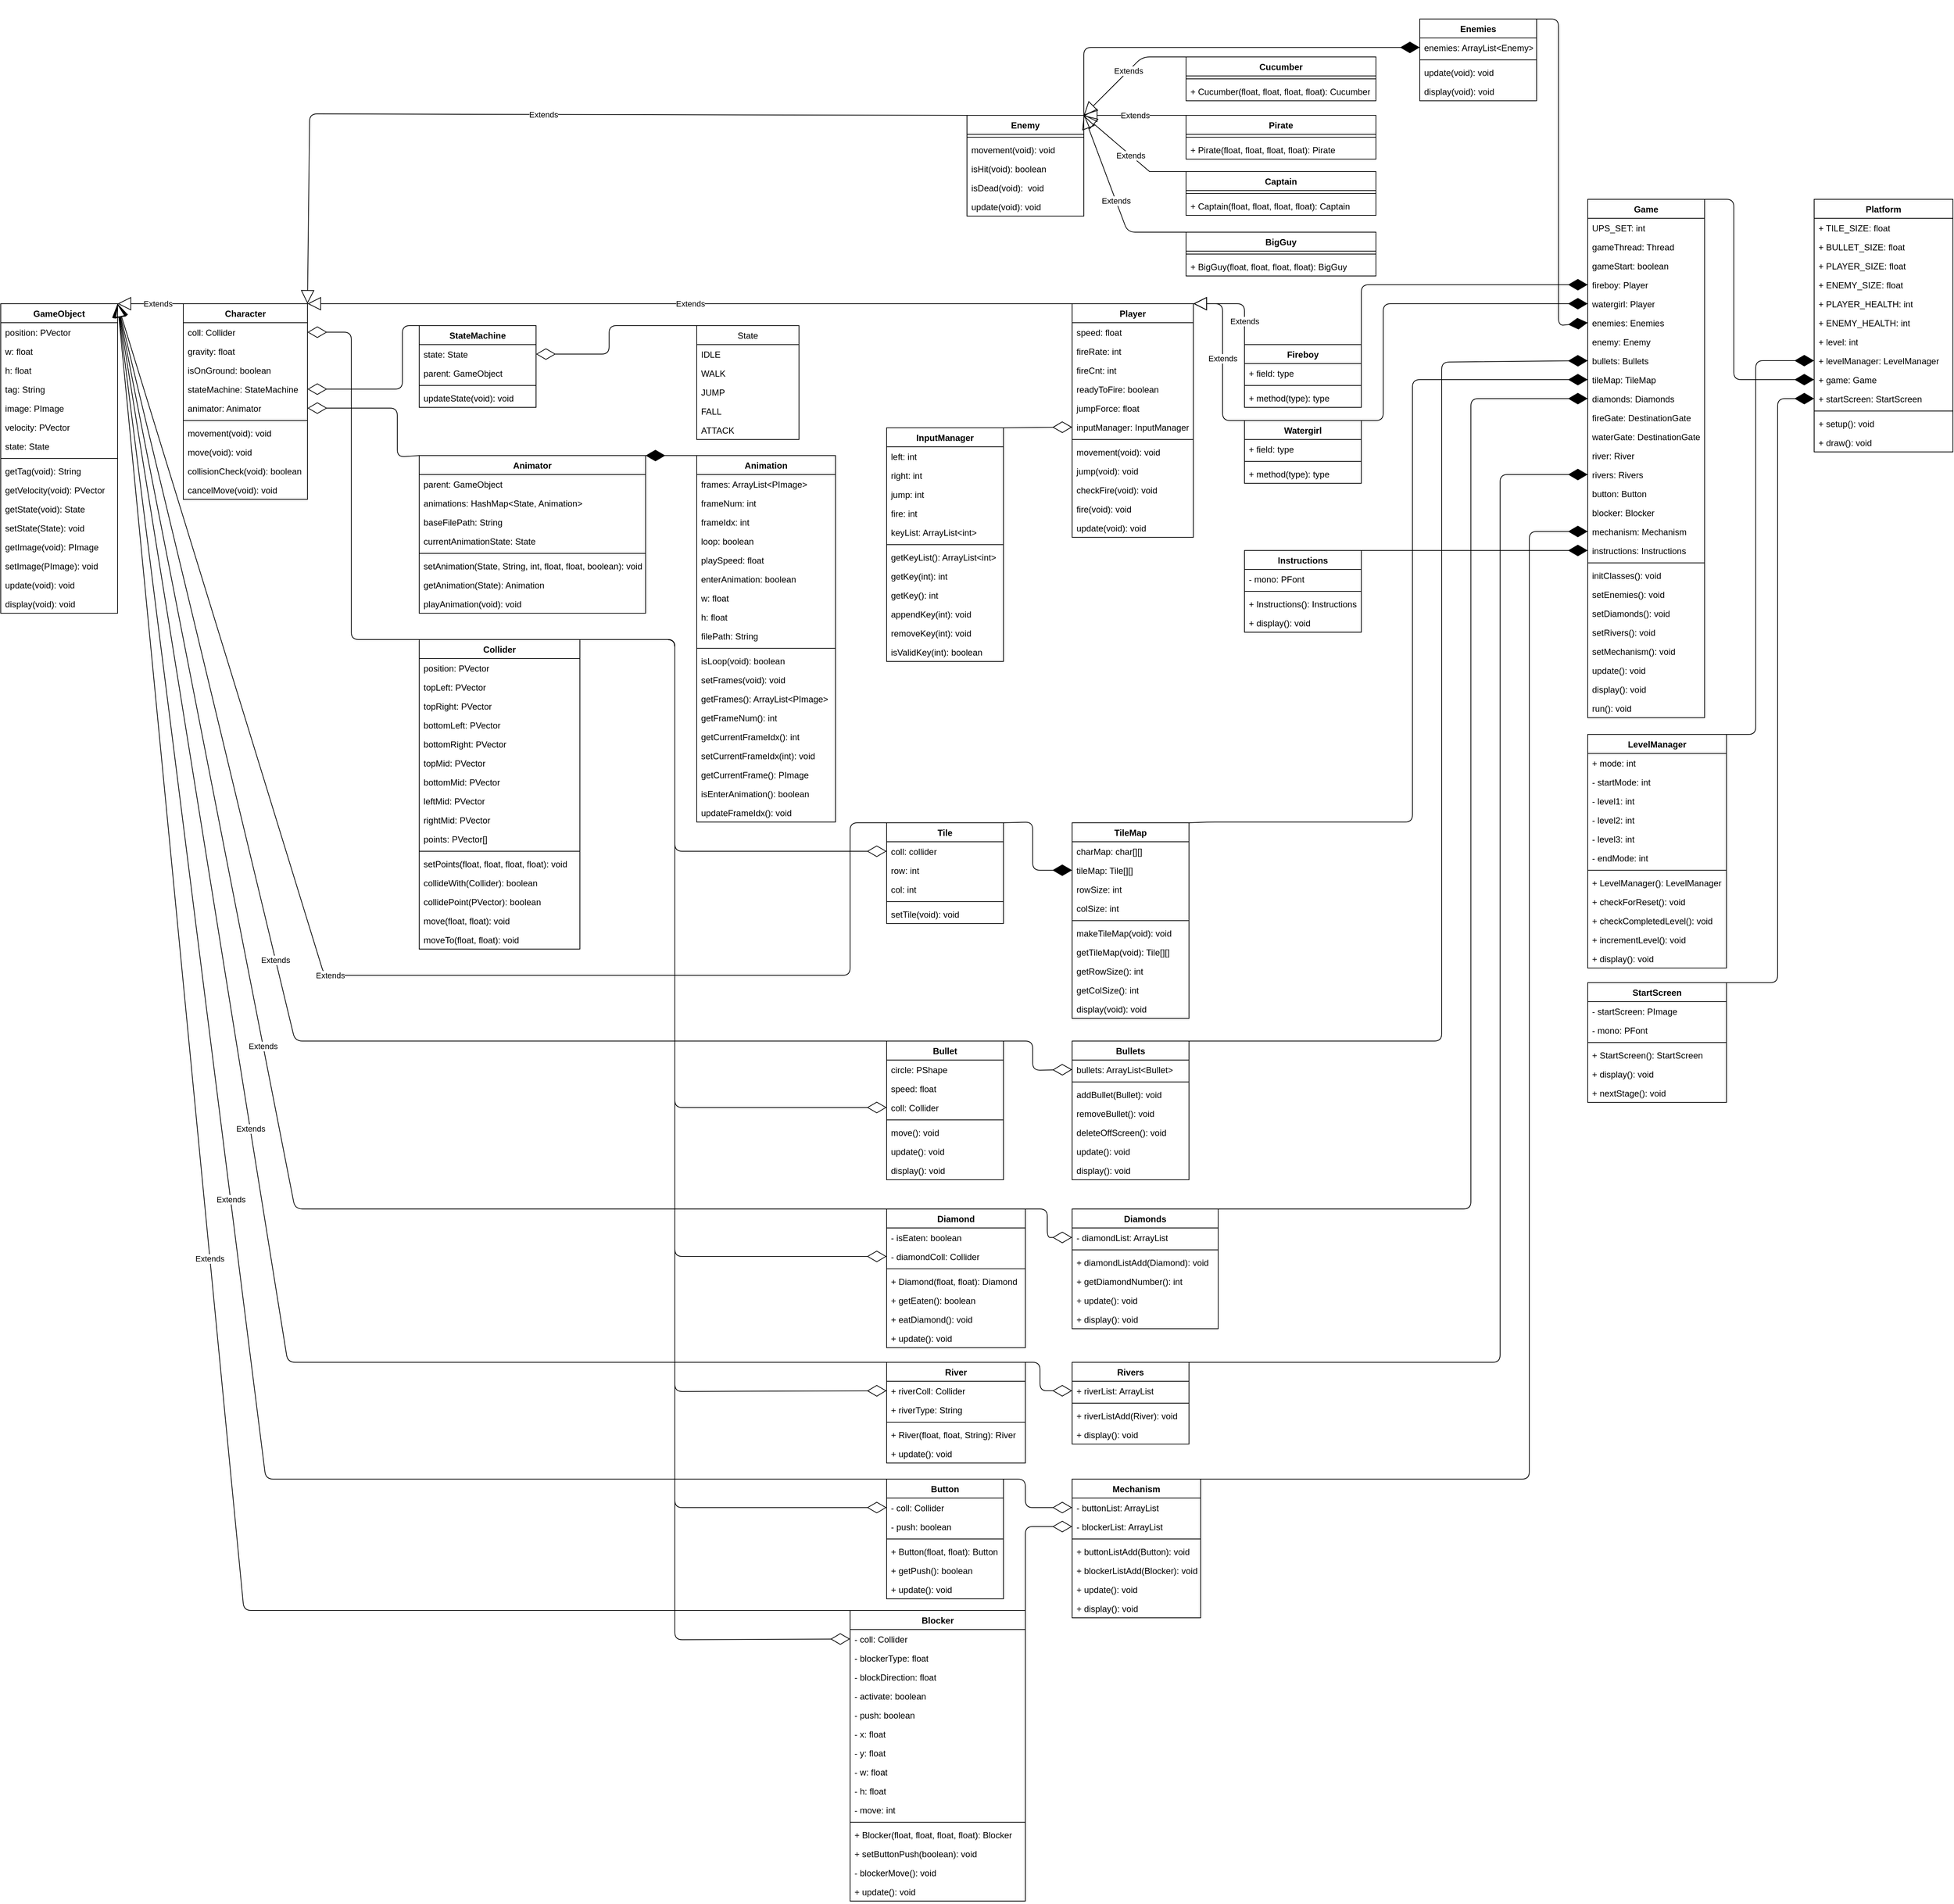 <mxfile version="21.1.6" type="device">
  <diagram id="C5RBs43oDa-KdzZeNtuy" name="Page-1">
    <mxGraphModel dx="4032" dy="3737" grid="1" gridSize="10" guides="1" tooltips="1" connect="1" arrows="1" fold="1" page="1" pageScale="1" pageWidth="1654" pageHeight="1169" math="0" shadow="0">
      <root>
        <mxCell id="WIyWlLk6GJQsqaUBKTNV-0" />
        <mxCell id="WIyWlLk6GJQsqaUBKTNV-1" parent="WIyWlLk6GJQsqaUBKTNV-0" />
        <mxCell id="olz0WFhDpBD9glcPphKf-0" value="GameObject" style="swimlane;fontStyle=1;align=center;verticalAlign=top;childLayout=stackLayout;horizontal=1;startSize=26;horizontalStack=0;resizeParent=1;resizeParentMax=0;resizeLast=0;collapsible=1;marginBottom=0;" parent="WIyWlLk6GJQsqaUBKTNV-1" vertex="1">
          <mxGeometry x="27" y="190" width="160" height="424" as="geometry">
            <mxRectangle x="20" y="400" width="110" height="30" as="alternateBounds" />
          </mxGeometry>
        </mxCell>
        <mxCell id="olz0WFhDpBD9glcPphKf-1" value="position: PVector" style="text;strokeColor=none;fillColor=none;align=left;verticalAlign=top;spacingLeft=4;spacingRight=4;overflow=hidden;rotatable=0;points=[[0,0.5],[1,0.5]];portConstraint=eastwest;" parent="olz0WFhDpBD9glcPphKf-0" vertex="1">
          <mxGeometry y="26" width="160" height="26" as="geometry" />
        </mxCell>
        <mxCell id="olz0WFhDpBD9glcPphKf-8" value="w: float" style="text;strokeColor=none;fillColor=none;align=left;verticalAlign=top;spacingLeft=4;spacingRight=4;overflow=hidden;rotatable=0;points=[[0,0.5],[1,0.5]];portConstraint=eastwest;" parent="olz0WFhDpBD9glcPphKf-0" vertex="1">
          <mxGeometry y="52" width="160" height="26" as="geometry" />
        </mxCell>
        <mxCell id="olz0WFhDpBD9glcPphKf-9" value="h: float" style="text;strokeColor=none;fillColor=none;align=left;verticalAlign=top;spacingLeft=4;spacingRight=4;overflow=hidden;rotatable=0;points=[[0,0.5],[1,0.5]];portConstraint=eastwest;" parent="olz0WFhDpBD9glcPphKf-0" vertex="1">
          <mxGeometry y="78" width="160" height="26" as="geometry" />
        </mxCell>
        <mxCell id="olz0WFhDpBD9glcPphKf-10" value="tag: String" style="text;strokeColor=none;fillColor=none;align=left;verticalAlign=top;spacingLeft=4;spacingRight=4;overflow=hidden;rotatable=0;points=[[0,0.5],[1,0.5]];portConstraint=eastwest;" parent="olz0WFhDpBD9glcPphKf-0" vertex="1">
          <mxGeometry y="104" width="160" height="26" as="geometry" />
        </mxCell>
        <mxCell id="olz0WFhDpBD9glcPphKf-11" value="image: PImage" style="text;strokeColor=none;fillColor=none;align=left;verticalAlign=top;spacingLeft=4;spacingRight=4;overflow=hidden;rotatable=0;points=[[0,0.5],[1,0.5]];portConstraint=eastwest;" parent="olz0WFhDpBD9glcPphKf-0" vertex="1">
          <mxGeometry y="130" width="160" height="26" as="geometry" />
        </mxCell>
        <mxCell id="olz0WFhDpBD9glcPphKf-12" value="velocity: PVector" style="text;strokeColor=none;fillColor=none;align=left;verticalAlign=top;spacingLeft=4;spacingRight=4;overflow=hidden;rotatable=0;points=[[0,0.5],[1,0.5]];portConstraint=eastwest;" parent="olz0WFhDpBD9glcPphKf-0" vertex="1">
          <mxGeometry y="156" width="160" height="26" as="geometry" />
        </mxCell>
        <mxCell id="olz0WFhDpBD9glcPphKf-13" value="state: State" style="text;strokeColor=none;fillColor=none;align=left;verticalAlign=top;spacingLeft=4;spacingRight=4;overflow=hidden;rotatable=0;points=[[0,0.5],[1,0.5]];portConstraint=eastwest;" parent="olz0WFhDpBD9glcPphKf-0" vertex="1">
          <mxGeometry y="182" width="160" height="26" as="geometry" />
        </mxCell>
        <mxCell id="olz0WFhDpBD9glcPphKf-2" value="" style="line;strokeWidth=1;fillColor=none;align=left;verticalAlign=middle;spacingTop=-1;spacingLeft=3;spacingRight=3;rotatable=0;labelPosition=right;points=[];portConstraint=eastwest;strokeColor=inherit;" parent="olz0WFhDpBD9glcPphKf-0" vertex="1">
          <mxGeometry y="208" width="160" height="8" as="geometry" />
        </mxCell>
        <mxCell id="olz0WFhDpBD9glcPphKf-16" value="getTag(void): String" style="text;strokeColor=none;fillColor=none;align=left;verticalAlign=top;spacingLeft=4;spacingRight=4;overflow=hidden;rotatable=0;points=[[0,0.5],[1,0.5]];portConstraint=eastwest;" parent="olz0WFhDpBD9glcPphKf-0" vertex="1">
          <mxGeometry y="216" width="160" height="26" as="geometry" />
        </mxCell>
        <mxCell id="olz0WFhDpBD9glcPphKf-3" value="getVelocity(void): PVector" style="text;strokeColor=none;fillColor=none;align=left;verticalAlign=top;spacingLeft=4;spacingRight=4;overflow=hidden;rotatable=0;points=[[0,0.5],[1,0.5]];portConstraint=eastwest;" parent="olz0WFhDpBD9glcPphKf-0" vertex="1">
          <mxGeometry y="242" width="160" height="26" as="geometry" />
        </mxCell>
        <mxCell id="olz0WFhDpBD9glcPphKf-14" value="getState(void): State" style="text;strokeColor=none;fillColor=none;align=left;verticalAlign=top;spacingLeft=4;spacingRight=4;overflow=hidden;rotatable=0;points=[[0,0.5],[1,0.5]];portConstraint=eastwest;" parent="olz0WFhDpBD9glcPphKf-0" vertex="1">
          <mxGeometry y="268" width="160" height="26" as="geometry" />
        </mxCell>
        <mxCell id="olz0WFhDpBD9glcPphKf-15" value="setState(State): void" style="text;strokeColor=none;fillColor=none;align=left;verticalAlign=top;spacingLeft=4;spacingRight=4;overflow=hidden;rotatable=0;points=[[0,0.5],[1,0.5]];portConstraint=eastwest;" parent="olz0WFhDpBD9glcPphKf-0" vertex="1">
          <mxGeometry y="294" width="160" height="26" as="geometry" />
        </mxCell>
        <mxCell id="olz0WFhDpBD9glcPphKf-18" value="getImage(void): PImage" style="text;strokeColor=none;fillColor=none;align=left;verticalAlign=top;spacingLeft=4;spacingRight=4;overflow=hidden;rotatable=0;points=[[0,0.5],[1,0.5]];portConstraint=eastwest;" parent="olz0WFhDpBD9glcPphKf-0" vertex="1">
          <mxGeometry y="320" width="160" height="26" as="geometry" />
        </mxCell>
        <mxCell id="olz0WFhDpBD9glcPphKf-17" value="setImage(PImage): void" style="text;strokeColor=none;fillColor=none;align=left;verticalAlign=top;spacingLeft=4;spacingRight=4;overflow=hidden;rotatable=0;points=[[0,0.5],[1,0.5]];portConstraint=eastwest;" parent="olz0WFhDpBD9glcPphKf-0" vertex="1">
          <mxGeometry y="346" width="160" height="26" as="geometry" />
        </mxCell>
        <mxCell id="olz0WFhDpBD9glcPphKf-20" value="update(void): void" style="text;strokeColor=none;fillColor=none;align=left;verticalAlign=top;spacingLeft=4;spacingRight=4;overflow=hidden;rotatable=0;points=[[0,0.5],[1,0.5]];portConstraint=eastwest;" parent="olz0WFhDpBD9glcPphKf-0" vertex="1">
          <mxGeometry y="372" width="160" height="26" as="geometry" />
        </mxCell>
        <mxCell id="olz0WFhDpBD9glcPphKf-19" value="display(void): void" style="text;strokeColor=none;fillColor=none;align=left;verticalAlign=top;spacingLeft=4;spacingRight=4;overflow=hidden;rotatable=0;points=[[0,0.5],[1,0.5]];portConstraint=eastwest;" parent="olz0WFhDpBD9glcPphKf-0" vertex="1">
          <mxGeometry y="398" width="160" height="26" as="geometry" />
        </mxCell>
        <mxCell id="olz0WFhDpBD9glcPphKf-21" value="Character" style="swimlane;fontStyle=1;align=center;verticalAlign=top;childLayout=stackLayout;horizontal=1;startSize=26;horizontalStack=0;resizeParent=1;resizeParentMax=0;resizeLast=0;collapsible=1;marginBottom=0;" parent="WIyWlLk6GJQsqaUBKTNV-1" vertex="1">
          <mxGeometry x="277" y="190" width="170" height="268" as="geometry">
            <mxRectangle x="230" y="240" width="100" height="30" as="alternateBounds" />
          </mxGeometry>
        </mxCell>
        <mxCell id="olz0WFhDpBD9glcPphKf-22" value="coll: Collider" style="text;strokeColor=none;fillColor=none;align=left;verticalAlign=top;spacingLeft=4;spacingRight=4;overflow=hidden;rotatable=0;points=[[0,0.5],[1,0.5]];portConstraint=eastwest;" parent="olz0WFhDpBD9glcPphKf-21" vertex="1">
          <mxGeometry y="26" width="170" height="26" as="geometry" />
        </mxCell>
        <mxCell id="olz0WFhDpBD9glcPphKf-28" value="gravity: float" style="text;strokeColor=none;fillColor=none;align=left;verticalAlign=top;spacingLeft=4;spacingRight=4;overflow=hidden;rotatable=0;points=[[0,0.5],[1,0.5]];portConstraint=eastwest;" parent="olz0WFhDpBD9glcPphKf-21" vertex="1">
          <mxGeometry y="52" width="170" height="26" as="geometry" />
        </mxCell>
        <mxCell id="olz0WFhDpBD9glcPphKf-27" value="isOnGround: boolean" style="text;strokeColor=none;fillColor=none;align=left;verticalAlign=top;spacingLeft=4;spacingRight=4;overflow=hidden;rotatable=0;points=[[0,0.5],[1,0.5]];portConstraint=eastwest;" parent="olz0WFhDpBD9glcPphKf-21" vertex="1">
          <mxGeometry y="78" width="170" height="26" as="geometry" />
        </mxCell>
        <mxCell id="olz0WFhDpBD9glcPphKf-26" value="stateMachine: StateMachine" style="text;strokeColor=none;fillColor=none;align=left;verticalAlign=top;spacingLeft=4;spacingRight=4;overflow=hidden;rotatable=0;points=[[0,0.5],[1,0.5]];portConstraint=eastwest;" parent="olz0WFhDpBD9glcPphKf-21" vertex="1">
          <mxGeometry y="104" width="170" height="26" as="geometry" />
        </mxCell>
        <mxCell id="olz0WFhDpBD9glcPphKf-25" value="animator: Animator" style="text;strokeColor=none;fillColor=none;align=left;verticalAlign=top;spacingLeft=4;spacingRight=4;overflow=hidden;rotatable=0;points=[[0,0.5],[1,0.5]];portConstraint=eastwest;" parent="olz0WFhDpBD9glcPphKf-21" vertex="1">
          <mxGeometry y="130" width="170" height="26" as="geometry" />
        </mxCell>
        <mxCell id="olz0WFhDpBD9glcPphKf-23" value="" style="line;strokeWidth=1;fillColor=none;align=left;verticalAlign=middle;spacingTop=-1;spacingLeft=3;spacingRight=3;rotatable=0;labelPosition=right;points=[];portConstraint=eastwest;strokeColor=inherit;" parent="olz0WFhDpBD9glcPphKf-21" vertex="1">
          <mxGeometry y="156" width="170" height="8" as="geometry" />
        </mxCell>
        <mxCell id="olz0WFhDpBD9glcPphKf-24" value="movement(void): void" style="text;strokeColor=none;fillColor=none;align=left;verticalAlign=top;spacingLeft=4;spacingRight=4;overflow=hidden;rotatable=0;points=[[0,0.5],[1,0.5]];portConstraint=eastwest;" parent="olz0WFhDpBD9glcPphKf-21" vertex="1">
          <mxGeometry y="164" width="170" height="26" as="geometry" />
        </mxCell>
        <mxCell id="olz0WFhDpBD9glcPphKf-31" value="move(void): void" style="text;strokeColor=none;fillColor=none;align=left;verticalAlign=top;spacingLeft=4;spacingRight=4;overflow=hidden;rotatable=0;points=[[0,0.5],[1,0.5]];portConstraint=eastwest;" parent="olz0WFhDpBD9glcPphKf-21" vertex="1">
          <mxGeometry y="190" width="170" height="26" as="geometry" />
        </mxCell>
        <mxCell id="olz0WFhDpBD9glcPphKf-30" value="collisionCheck(void): boolean" style="text;strokeColor=none;fillColor=none;align=left;verticalAlign=top;spacingLeft=4;spacingRight=4;overflow=hidden;rotatable=0;points=[[0,0.5],[1,0.5]];portConstraint=eastwest;" parent="olz0WFhDpBD9glcPphKf-21" vertex="1">
          <mxGeometry y="216" width="170" height="26" as="geometry" />
        </mxCell>
        <mxCell id="olz0WFhDpBD9glcPphKf-29" value="cancelMove(void): void" style="text;strokeColor=none;fillColor=none;align=left;verticalAlign=top;spacingLeft=4;spacingRight=4;overflow=hidden;rotatable=0;points=[[0,0.5],[1,0.5]];portConstraint=eastwest;" parent="olz0WFhDpBD9glcPphKf-21" vertex="1">
          <mxGeometry y="242" width="170" height="26" as="geometry" />
        </mxCell>
        <mxCell id="olz0WFhDpBD9glcPphKf-32" value="Player" style="swimlane;fontStyle=1;align=center;verticalAlign=top;childLayout=stackLayout;horizontal=1;startSize=26;horizontalStack=0;resizeParent=1;resizeParentMax=0;resizeLast=0;collapsible=1;marginBottom=0;" parent="WIyWlLk6GJQsqaUBKTNV-1" vertex="1">
          <mxGeometry x="1494" y="190" width="166" height="320" as="geometry">
            <mxRectangle x="770" y="570" width="80" height="30" as="alternateBounds" />
          </mxGeometry>
        </mxCell>
        <mxCell id="olz0WFhDpBD9glcPphKf-33" value="speed: float" style="text;strokeColor=none;fillColor=none;align=left;verticalAlign=top;spacingLeft=4;spacingRight=4;overflow=hidden;rotatable=0;points=[[0,0.5],[1,0.5]];portConstraint=eastwest;" parent="olz0WFhDpBD9glcPphKf-32" vertex="1">
          <mxGeometry y="26" width="166" height="26" as="geometry" />
        </mxCell>
        <mxCell id="olz0WFhDpBD9glcPphKf-39" value="fireRate: int" style="text;strokeColor=none;fillColor=none;align=left;verticalAlign=top;spacingLeft=4;spacingRight=4;overflow=hidden;rotatable=0;points=[[0,0.5],[1,0.5]];portConstraint=eastwest;" parent="olz0WFhDpBD9glcPphKf-32" vertex="1">
          <mxGeometry y="52" width="166" height="26" as="geometry" />
        </mxCell>
        <mxCell id="olz0WFhDpBD9glcPphKf-38" value="fireCnt: int" style="text;strokeColor=none;fillColor=none;align=left;verticalAlign=top;spacingLeft=4;spacingRight=4;overflow=hidden;rotatable=0;points=[[0,0.5],[1,0.5]];portConstraint=eastwest;" parent="olz0WFhDpBD9glcPphKf-32" vertex="1">
          <mxGeometry y="78" width="166" height="26" as="geometry" />
        </mxCell>
        <mxCell id="olz0WFhDpBD9glcPphKf-37" value="readyToFire: boolean" style="text;strokeColor=none;fillColor=none;align=left;verticalAlign=top;spacingLeft=4;spacingRight=4;overflow=hidden;rotatable=0;points=[[0,0.5],[1,0.5]];portConstraint=eastwest;" parent="olz0WFhDpBD9glcPphKf-32" vertex="1">
          <mxGeometry y="104" width="166" height="26" as="geometry" />
        </mxCell>
        <mxCell id="olz0WFhDpBD9glcPphKf-36" value="jumpForce: float" style="text;strokeColor=none;fillColor=none;align=left;verticalAlign=top;spacingLeft=4;spacingRight=4;overflow=hidden;rotatable=0;points=[[0,0.5],[1,0.5]];portConstraint=eastwest;" parent="olz0WFhDpBD9glcPphKf-32" vertex="1">
          <mxGeometry y="130" width="166" height="26" as="geometry" />
        </mxCell>
        <mxCell id="WIId0_cN_ajR0Y17j2c8-78" value="inputManager: InputManager" style="text;strokeColor=none;fillColor=none;align=left;verticalAlign=top;spacingLeft=4;spacingRight=4;overflow=hidden;rotatable=0;points=[[0,0.5],[1,0.5]];portConstraint=eastwest;" parent="olz0WFhDpBD9glcPphKf-32" vertex="1">
          <mxGeometry y="156" width="166" height="26" as="geometry" />
        </mxCell>
        <mxCell id="olz0WFhDpBD9glcPphKf-34" value="" style="line;strokeWidth=1;fillColor=none;align=left;verticalAlign=middle;spacingTop=-1;spacingLeft=3;spacingRight=3;rotatable=0;labelPosition=right;points=[];portConstraint=eastwest;strokeColor=inherit;" parent="olz0WFhDpBD9glcPphKf-32" vertex="1">
          <mxGeometry y="182" width="166" height="8" as="geometry" />
        </mxCell>
        <mxCell id="olz0WFhDpBD9glcPphKf-35" value="movement(void): void" style="text;strokeColor=none;fillColor=none;align=left;verticalAlign=top;spacingLeft=4;spacingRight=4;overflow=hidden;rotatable=0;points=[[0,0.5],[1,0.5]];portConstraint=eastwest;" parent="olz0WFhDpBD9glcPphKf-32" vertex="1">
          <mxGeometry y="190" width="166" height="26" as="geometry" />
        </mxCell>
        <mxCell id="olz0WFhDpBD9glcPphKf-43" value="jump(void): void" style="text;strokeColor=none;fillColor=none;align=left;verticalAlign=top;spacingLeft=4;spacingRight=4;overflow=hidden;rotatable=0;points=[[0,0.5],[1,0.5]];portConstraint=eastwest;" parent="olz0WFhDpBD9glcPphKf-32" vertex="1">
          <mxGeometry y="216" width="166" height="26" as="geometry" />
        </mxCell>
        <mxCell id="olz0WFhDpBD9glcPphKf-42" value="checkFire(void): void" style="text;strokeColor=none;fillColor=none;align=left;verticalAlign=top;spacingLeft=4;spacingRight=4;overflow=hidden;rotatable=0;points=[[0,0.5],[1,0.5]];portConstraint=eastwest;" parent="olz0WFhDpBD9glcPphKf-32" vertex="1">
          <mxGeometry y="242" width="166" height="26" as="geometry" />
        </mxCell>
        <mxCell id="olz0WFhDpBD9glcPphKf-41" value="fire(void): void" style="text;strokeColor=none;fillColor=none;align=left;verticalAlign=top;spacingLeft=4;spacingRight=4;overflow=hidden;rotatable=0;points=[[0,0.5],[1,0.5]];portConstraint=eastwest;" parent="olz0WFhDpBD9glcPphKf-32" vertex="1">
          <mxGeometry y="268" width="166" height="26" as="geometry" />
        </mxCell>
        <mxCell id="olz0WFhDpBD9glcPphKf-40" value="update(void): void" style="text;strokeColor=none;fillColor=none;align=left;verticalAlign=top;spacingLeft=4;spacingRight=4;overflow=hidden;rotatable=0;points=[[0,0.5],[1,0.5]];portConstraint=eastwest;" parent="olz0WFhDpBD9glcPphKf-32" vertex="1">
          <mxGeometry y="294" width="166" height="26" as="geometry" />
        </mxCell>
        <mxCell id="olz0WFhDpBD9glcPphKf-47" value="Enemy" style="swimlane;fontStyle=1;align=center;verticalAlign=top;childLayout=stackLayout;horizontal=1;startSize=26;horizontalStack=0;resizeParent=1;resizeParentMax=0;resizeLast=0;collapsible=1;marginBottom=0;" parent="WIyWlLk6GJQsqaUBKTNV-1" vertex="1">
          <mxGeometry x="1350" y="-68" width="160" height="138" as="geometry">
            <mxRectangle x="720" y="740" width="90" height="30" as="alternateBounds" />
          </mxGeometry>
        </mxCell>
        <mxCell id="olz0WFhDpBD9glcPphKf-49" value="" style="line;strokeWidth=1;fillColor=none;align=left;verticalAlign=middle;spacingTop=-1;spacingLeft=3;spacingRight=3;rotatable=0;labelPosition=right;points=[];portConstraint=eastwest;strokeColor=inherit;" parent="olz0WFhDpBD9glcPphKf-47" vertex="1">
          <mxGeometry y="26" width="160" height="8" as="geometry" />
        </mxCell>
        <mxCell id="olz0WFhDpBD9glcPphKf-50" value="movement(void): void" style="text;strokeColor=none;fillColor=none;align=left;verticalAlign=top;spacingLeft=4;spacingRight=4;overflow=hidden;rotatable=0;points=[[0,0.5],[1,0.5]];portConstraint=eastwest;" parent="olz0WFhDpBD9glcPphKf-47" vertex="1">
          <mxGeometry y="34" width="160" height="26" as="geometry" />
        </mxCell>
        <mxCell id="olz0WFhDpBD9glcPphKf-53" value="isHit(void): boolean" style="text;strokeColor=none;fillColor=none;align=left;verticalAlign=top;spacingLeft=4;spacingRight=4;overflow=hidden;rotatable=0;points=[[0,0.5],[1,0.5]];portConstraint=eastwest;" parent="olz0WFhDpBD9glcPphKf-47" vertex="1">
          <mxGeometry y="60" width="160" height="26" as="geometry" />
        </mxCell>
        <mxCell id="olz0WFhDpBD9glcPphKf-52" value="isDead(void):  void" style="text;strokeColor=none;fillColor=none;align=left;verticalAlign=top;spacingLeft=4;spacingRight=4;overflow=hidden;rotatable=0;points=[[0,0.5],[1,0.5]];portConstraint=eastwest;" parent="olz0WFhDpBD9glcPphKf-47" vertex="1">
          <mxGeometry y="86" width="160" height="26" as="geometry" />
        </mxCell>
        <mxCell id="olz0WFhDpBD9glcPphKf-51" value="update(void): void" style="text;strokeColor=none;fillColor=none;align=left;verticalAlign=top;spacingLeft=4;spacingRight=4;overflow=hidden;rotatable=0;points=[[0,0.5],[1,0.5]];portConstraint=eastwest;" parent="olz0WFhDpBD9glcPphKf-47" vertex="1">
          <mxGeometry y="112" width="160" height="26" as="geometry" />
        </mxCell>
        <mxCell id="olz0WFhDpBD9glcPphKf-60" value="Enemies" style="swimlane;fontStyle=1;align=center;verticalAlign=top;childLayout=stackLayout;horizontal=1;startSize=26;horizontalStack=0;resizeParent=1;resizeParentMax=0;resizeLast=0;collapsible=1;marginBottom=0;" parent="WIyWlLk6GJQsqaUBKTNV-1" vertex="1">
          <mxGeometry x="1970" y="-200" width="160" height="112" as="geometry">
            <mxRectangle x="680" y="448" width="90" height="30" as="alternateBounds" />
          </mxGeometry>
        </mxCell>
        <mxCell id="olz0WFhDpBD9glcPphKf-61" value="enemies: ArrayList&lt;Enemy&gt;" style="text;strokeColor=none;fillColor=none;align=left;verticalAlign=top;spacingLeft=4;spacingRight=4;overflow=hidden;rotatable=0;points=[[0,0.5],[1,0.5]];portConstraint=eastwest;" parent="olz0WFhDpBD9glcPphKf-60" vertex="1">
          <mxGeometry y="26" width="160" height="26" as="geometry" />
        </mxCell>
        <mxCell id="olz0WFhDpBD9glcPphKf-62" value="" style="line;strokeWidth=1;fillColor=none;align=left;verticalAlign=middle;spacingTop=-1;spacingLeft=3;spacingRight=3;rotatable=0;labelPosition=right;points=[];portConstraint=eastwest;strokeColor=inherit;" parent="olz0WFhDpBD9glcPphKf-60" vertex="1">
          <mxGeometry y="52" width="160" height="8" as="geometry" />
        </mxCell>
        <mxCell id="olz0WFhDpBD9glcPphKf-63" value="update(void): void" style="text;strokeColor=none;fillColor=none;align=left;verticalAlign=top;spacingLeft=4;spacingRight=4;overflow=hidden;rotatable=0;points=[[0,0.5],[1,0.5]];portConstraint=eastwest;" parent="olz0WFhDpBD9glcPphKf-60" vertex="1">
          <mxGeometry y="60" width="160" height="26" as="geometry" />
        </mxCell>
        <mxCell id="olz0WFhDpBD9glcPphKf-72" value="display(void): void" style="text;strokeColor=none;fillColor=none;align=left;verticalAlign=top;spacingLeft=4;spacingRight=4;overflow=hidden;rotatable=0;points=[[0,0.5],[1,0.5]];portConstraint=eastwest;" parent="olz0WFhDpBD9glcPphKf-60" vertex="1">
          <mxGeometry y="86" width="160" height="26" as="geometry" />
        </mxCell>
        <mxCell id="olz0WFhDpBD9glcPphKf-64" value="Tile" style="swimlane;fontStyle=1;align=center;verticalAlign=top;childLayout=stackLayout;horizontal=1;startSize=26;horizontalStack=0;resizeParent=1;resizeParentMax=0;resizeLast=0;collapsible=1;marginBottom=0;" parent="WIyWlLk6GJQsqaUBKTNV-1" vertex="1">
          <mxGeometry x="1240" y="901" width="160" height="138" as="geometry">
            <mxRectangle x="220" y="880" width="70" height="30" as="alternateBounds" />
          </mxGeometry>
        </mxCell>
        <mxCell id="olz0WFhDpBD9glcPphKf-65" value="coll: collider" style="text;strokeColor=none;fillColor=none;align=left;verticalAlign=top;spacingLeft=4;spacingRight=4;overflow=hidden;rotatable=0;points=[[0,0.5],[1,0.5]];portConstraint=eastwest;" parent="olz0WFhDpBD9glcPphKf-64" vertex="1">
          <mxGeometry y="26" width="160" height="26" as="geometry" />
        </mxCell>
        <mxCell id="olz0WFhDpBD9glcPphKf-74" value="row: int" style="text;strokeColor=none;fillColor=none;align=left;verticalAlign=top;spacingLeft=4;spacingRight=4;overflow=hidden;rotatable=0;points=[[0,0.5],[1,0.5]];portConstraint=eastwest;" parent="olz0WFhDpBD9glcPphKf-64" vertex="1">
          <mxGeometry y="52" width="160" height="26" as="geometry" />
        </mxCell>
        <mxCell id="olz0WFhDpBD9glcPphKf-73" value="col: int" style="text;strokeColor=none;fillColor=none;align=left;verticalAlign=top;spacingLeft=4;spacingRight=4;overflow=hidden;rotatable=0;points=[[0,0.5],[1,0.5]];portConstraint=eastwest;" parent="olz0WFhDpBD9glcPphKf-64" vertex="1">
          <mxGeometry y="78" width="160" height="26" as="geometry" />
        </mxCell>
        <mxCell id="olz0WFhDpBD9glcPphKf-66" value="" style="line;strokeWidth=1;fillColor=none;align=left;verticalAlign=middle;spacingTop=-1;spacingLeft=3;spacingRight=3;rotatable=0;labelPosition=right;points=[];portConstraint=eastwest;strokeColor=inherit;" parent="olz0WFhDpBD9glcPphKf-64" vertex="1">
          <mxGeometry y="104" width="160" height="8" as="geometry" />
        </mxCell>
        <mxCell id="olz0WFhDpBD9glcPphKf-67" value="setTile(void): void" style="text;strokeColor=none;fillColor=none;align=left;verticalAlign=top;spacingLeft=4;spacingRight=4;overflow=hidden;rotatable=0;points=[[0,0.5],[1,0.5]];portConstraint=eastwest;" parent="olz0WFhDpBD9glcPphKf-64" vertex="1">
          <mxGeometry y="112" width="160" height="26" as="geometry" />
        </mxCell>
        <mxCell id="olz0WFhDpBD9glcPphKf-68" value="TileMap" style="swimlane;fontStyle=1;align=center;verticalAlign=top;childLayout=stackLayout;horizontal=1;startSize=26;horizontalStack=0;resizeParent=1;resizeParentMax=0;resizeLast=0;collapsible=1;marginBottom=0;" parent="WIyWlLk6GJQsqaUBKTNV-1" vertex="1">
          <mxGeometry x="1494" y="901" width="160" height="268" as="geometry">
            <mxRectangle x="500" y="790" width="80" height="30" as="alternateBounds" />
          </mxGeometry>
        </mxCell>
        <mxCell id="olz0WFhDpBD9glcPphKf-69" value="charMap: char[][]" style="text;strokeColor=none;fillColor=none;align=left;verticalAlign=top;spacingLeft=4;spacingRight=4;overflow=hidden;rotatable=0;points=[[0,0.5],[1,0.5]];portConstraint=eastwest;" parent="olz0WFhDpBD9glcPphKf-68" vertex="1">
          <mxGeometry y="26" width="160" height="26" as="geometry" />
        </mxCell>
        <mxCell id="olz0WFhDpBD9glcPphKf-82" value="tileMap: Tile[][]" style="text;strokeColor=none;fillColor=none;align=left;verticalAlign=top;spacingLeft=4;spacingRight=4;overflow=hidden;rotatable=0;points=[[0,0.5],[1,0.5]];portConstraint=eastwest;" parent="olz0WFhDpBD9glcPphKf-68" vertex="1">
          <mxGeometry y="52" width="160" height="26" as="geometry" />
        </mxCell>
        <mxCell id="olz0WFhDpBD9glcPphKf-81" value="rowSize: int" style="text;strokeColor=none;fillColor=none;align=left;verticalAlign=top;spacingLeft=4;spacingRight=4;overflow=hidden;rotatable=0;points=[[0,0.5],[1,0.5]];portConstraint=eastwest;" parent="olz0WFhDpBD9glcPphKf-68" vertex="1">
          <mxGeometry y="78" width="160" height="26" as="geometry" />
        </mxCell>
        <mxCell id="olz0WFhDpBD9glcPphKf-83" value="colSize: int" style="text;strokeColor=none;fillColor=none;align=left;verticalAlign=top;spacingLeft=4;spacingRight=4;overflow=hidden;rotatable=0;points=[[0,0.5],[1,0.5]];portConstraint=eastwest;" parent="olz0WFhDpBD9glcPphKf-68" vertex="1">
          <mxGeometry y="104" width="160" height="26" as="geometry" />
        </mxCell>
        <mxCell id="olz0WFhDpBD9glcPphKf-70" value="" style="line;strokeWidth=1;fillColor=none;align=left;verticalAlign=middle;spacingTop=-1;spacingLeft=3;spacingRight=3;rotatable=0;labelPosition=right;points=[];portConstraint=eastwest;strokeColor=inherit;" parent="olz0WFhDpBD9glcPphKf-68" vertex="1">
          <mxGeometry y="130" width="160" height="8" as="geometry" />
        </mxCell>
        <mxCell id="olz0WFhDpBD9glcPphKf-71" value="makeTileMap(void): void" style="text;strokeColor=none;fillColor=none;align=left;verticalAlign=top;spacingLeft=4;spacingRight=4;overflow=hidden;rotatable=0;points=[[0,0.5],[1,0.5]];portConstraint=eastwest;" parent="olz0WFhDpBD9glcPphKf-68" vertex="1">
          <mxGeometry y="138" width="160" height="26" as="geometry" />
        </mxCell>
        <mxCell id="olz0WFhDpBD9glcPphKf-87" value="getTileMap(void): Tile[][]" style="text;strokeColor=none;fillColor=none;align=left;verticalAlign=top;spacingLeft=4;spacingRight=4;overflow=hidden;rotatable=0;points=[[0,0.5],[1,0.5]];portConstraint=eastwest;" parent="olz0WFhDpBD9glcPphKf-68" vertex="1">
          <mxGeometry y="164" width="160" height="26" as="geometry" />
        </mxCell>
        <mxCell id="olz0WFhDpBD9glcPphKf-86" value="getRowSize(): int" style="text;strokeColor=none;fillColor=none;align=left;verticalAlign=top;spacingLeft=4;spacingRight=4;overflow=hidden;rotatable=0;points=[[0,0.5],[1,0.5]];portConstraint=eastwest;" parent="olz0WFhDpBD9glcPphKf-68" vertex="1">
          <mxGeometry y="190" width="160" height="26" as="geometry" />
        </mxCell>
        <mxCell id="olz0WFhDpBD9glcPphKf-85" value="getColSize(): int" style="text;strokeColor=none;fillColor=none;align=left;verticalAlign=top;spacingLeft=4;spacingRight=4;overflow=hidden;rotatable=0;points=[[0,0.5],[1,0.5]];portConstraint=eastwest;" parent="olz0WFhDpBD9glcPphKf-68" vertex="1">
          <mxGeometry y="216" width="160" height="26" as="geometry" />
        </mxCell>
        <mxCell id="olz0WFhDpBD9glcPphKf-84" value="display(void): void" style="text;strokeColor=none;fillColor=none;align=left;verticalAlign=top;spacingLeft=4;spacingRight=4;overflow=hidden;rotatable=0;points=[[0,0.5],[1,0.5]];portConstraint=eastwest;" parent="olz0WFhDpBD9glcPphKf-68" vertex="1">
          <mxGeometry y="242" width="160" height="26" as="geometry" />
        </mxCell>
        <mxCell id="olz0WFhDpBD9glcPphKf-100" value="State" style="swimlane;fontStyle=0;childLayout=stackLayout;horizontal=1;startSize=26;fillColor=none;horizontalStack=0;resizeParent=1;resizeParentMax=0;resizeLast=0;collapsible=1;marginBottom=0;" parent="WIyWlLk6GJQsqaUBKTNV-1" vertex="1">
          <mxGeometry x="980" y="220" width="140" height="156" as="geometry">
            <mxRectangle x="710" y="201" width="70" height="30" as="alternateBounds" />
          </mxGeometry>
        </mxCell>
        <mxCell id="olz0WFhDpBD9glcPphKf-101" value="IDLE" style="text;strokeColor=none;fillColor=none;align=left;verticalAlign=top;spacingLeft=4;spacingRight=4;overflow=hidden;rotatable=0;points=[[0,0.5],[1,0.5]];portConstraint=eastwest;" parent="olz0WFhDpBD9glcPphKf-100" vertex="1">
          <mxGeometry y="26" width="140" height="26" as="geometry" />
        </mxCell>
        <mxCell id="olz0WFhDpBD9glcPphKf-102" value="WALK" style="text;strokeColor=none;fillColor=none;align=left;verticalAlign=top;spacingLeft=4;spacingRight=4;overflow=hidden;rotatable=0;points=[[0,0.5],[1,0.5]];portConstraint=eastwest;" parent="olz0WFhDpBD9glcPphKf-100" vertex="1">
          <mxGeometry y="52" width="140" height="26" as="geometry" />
        </mxCell>
        <mxCell id="olz0WFhDpBD9glcPphKf-103" value="JUMP" style="text;strokeColor=none;fillColor=none;align=left;verticalAlign=top;spacingLeft=4;spacingRight=4;overflow=hidden;rotatable=0;points=[[0,0.5],[1,0.5]];portConstraint=eastwest;" parent="olz0WFhDpBD9glcPphKf-100" vertex="1">
          <mxGeometry y="78" width="140" height="26" as="geometry" />
        </mxCell>
        <mxCell id="olz0WFhDpBD9glcPphKf-105" value="FALL" style="text;strokeColor=none;fillColor=none;align=left;verticalAlign=top;spacingLeft=4;spacingRight=4;overflow=hidden;rotatable=0;points=[[0,0.5],[1,0.5]];portConstraint=eastwest;" parent="olz0WFhDpBD9glcPphKf-100" vertex="1">
          <mxGeometry y="104" width="140" height="26" as="geometry" />
        </mxCell>
        <mxCell id="olz0WFhDpBD9glcPphKf-104" value="ATTACK" style="text;strokeColor=none;fillColor=none;align=left;verticalAlign=top;spacingLeft=4;spacingRight=4;overflow=hidden;rotatable=0;points=[[0,0.5],[1,0.5]];portConstraint=eastwest;" parent="olz0WFhDpBD9glcPphKf-100" vertex="1">
          <mxGeometry y="130" width="140" height="26" as="geometry" />
        </mxCell>
        <mxCell id="olz0WFhDpBD9glcPphKf-106" value="StateMachine" style="swimlane;fontStyle=1;align=center;verticalAlign=top;childLayout=stackLayout;horizontal=1;startSize=26;horizontalStack=0;resizeParent=1;resizeParentMax=0;resizeLast=0;collapsible=1;marginBottom=0;" parent="WIyWlLk6GJQsqaUBKTNV-1" vertex="1">
          <mxGeometry x="600" y="220" width="160" height="112" as="geometry">
            <mxRectangle x="460" y="250" width="120" height="30" as="alternateBounds" />
          </mxGeometry>
        </mxCell>
        <mxCell id="olz0WFhDpBD9glcPphKf-107" value="state: State" style="text;strokeColor=none;fillColor=none;align=left;verticalAlign=top;spacingLeft=4;spacingRight=4;overflow=hidden;rotatable=0;points=[[0,0.5],[1,0.5]];portConstraint=eastwest;" parent="olz0WFhDpBD9glcPphKf-106" vertex="1">
          <mxGeometry y="26" width="160" height="26" as="geometry" />
        </mxCell>
        <mxCell id="olz0WFhDpBD9glcPphKf-110" value="parent: GameObject" style="text;strokeColor=none;fillColor=none;align=left;verticalAlign=top;spacingLeft=4;spacingRight=4;overflow=hidden;rotatable=0;points=[[0,0.5],[1,0.5]];portConstraint=eastwest;" parent="olz0WFhDpBD9glcPphKf-106" vertex="1">
          <mxGeometry y="52" width="160" height="26" as="geometry" />
        </mxCell>
        <mxCell id="olz0WFhDpBD9glcPphKf-108" value="" style="line;strokeWidth=1;fillColor=none;align=left;verticalAlign=middle;spacingTop=-1;spacingLeft=3;spacingRight=3;rotatable=0;labelPosition=right;points=[];portConstraint=eastwest;strokeColor=inherit;" parent="olz0WFhDpBD9glcPphKf-106" vertex="1">
          <mxGeometry y="78" width="160" height="8" as="geometry" />
        </mxCell>
        <mxCell id="olz0WFhDpBD9glcPphKf-109" value="updateState(void): void" style="text;strokeColor=none;fillColor=none;align=left;verticalAlign=top;spacingLeft=4;spacingRight=4;overflow=hidden;rotatable=0;points=[[0,0.5],[1,0.5]];portConstraint=eastwest;" parent="olz0WFhDpBD9glcPphKf-106" vertex="1">
          <mxGeometry y="86" width="160" height="26" as="geometry" />
        </mxCell>
        <mxCell id="olz0WFhDpBD9glcPphKf-111" value="Animation" style="swimlane;fontStyle=1;align=center;verticalAlign=top;childLayout=stackLayout;horizontal=1;startSize=26;horizontalStack=0;resizeParent=1;resizeParentMax=0;resizeLast=0;collapsible=1;marginBottom=0;" parent="WIyWlLk6GJQsqaUBKTNV-1" vertex="1">
          <mxGeometry x="980" y="398" width="190" height="502" as="geometry">
            <mxRectangle x="980" y="390" width="100" height="30" as="alternateBounds" />
          </mxGeometry>
        </mxCell>
        <mxCell id="olz0WFhDpBD9glcPphKf-112" value="frames: ArrayList&lt;PImage&gt;" style="text;strokeColor=none;fillColor=none;align=left;verticalAlign=top;spacingLeft=4;spacingRight=4;overflow=hidden;rotatable=0;points=[[0,0.5],[1,0.5]];portConstraint=eastwest;" parent="olz0WFhDpBD9glcPphKf-111" vertex="1">
          <mxGeometry y="26" width="190" height="26" as="geometry" />
        </mxCell>
        <mxCell id="olz0WFhDpBD9glcPphKf-118" value="frameNum: int" style="text;strokeColor=none;fillColor=none;align=left;verticalAlign=top;spacingLeft=4;spacingRight=4;overflow=hidden;rotatable=0;points=[[0,0.5],[1,0.5]];portConstraint=eastwest;" parent="olz0WFhDpBD9glcPphKf-111" vertex="1">
          <mxGeometry y="52" width="190" height="26" as="geometry" />
        </mxCell>
        <mxCell id="olz0WFhDpBD9glcPphKf-119" value="frameIdx: int" style="text;strokeColor=none;fillColor=none;align=left;verticalAlign=top;spacingLeft=4;spacingRight=4;overflow=hidden;rotatable=0;points=[[0,0.5],[1,0.5]];portConstraint=eastwest;" parent="olz0WFhDpBD9glcPphKf-111" vertex="1">
          <mxGeometry y="78" width="190" height="26" as="geometry" />
        </mxCell>
        <mxCell id="olz0WFhDpBD9glcPphKf-120" value="loop: boolean" style="text;strokeColor=none;fillColor=none;align=left;verticalAlign=top;spacingLeft=4;spacingRight=4;overflow=hidden;rotatable=0;points=[[0,0.5],[1,0.5]];portConstraint=eastwest;" parent="olz0WFhDpBD9glcPphKf-111" vertex="1">
          <mxGeometry y="104" width="190" height="26" as="geometry" />
        </mxCell>
        <mxCell id="olz0WFhDpBD9glcPphKf-116" value="playSpeed: float" style="text;strokeColor=none;fillColor=none;align=left;verticalAlign=top;spacingLeft=4;spacingRight=4;overflow=hidden;rotatable=0;points=[[0,0.5],[1,0.5]];portConstraint=eastwest;" parent="olz0WFhDpBD9glcPphKf-111" vertex="1">
          <mxGeometry y="130" width="190" height="26" as="geometry" />
        </mxCell>
        <mxCell id="olz0WFhDpBD9glcPphKf-115" value="enterAnimation: boolean" style="text;strokeColor=none;fillColor=none;align=left;verticalAlign=top;spacingLeft=4;spacingRight=4;overflow=hidden;rotatable=0;points=[[0,0.5],[1,0.5]];portConstraint=eastwest;" parent="olz0WFhDpBD9glcPphKf-111" vertex="1">
          <mxGeometry y="156" width="190" height="26" as="geometry" />
        </mxCell>
        <mxCell id="olz0WFhDpBD9glcPphKf-121" value="w: float" style="text;strokeColor=none;fillColor=none;align=left;verticalAlign=top;spacingLeft=4;spacingRight=4;overflow=hidden;rotatable=0;points=[[0,0.5],[1,0.5]];portConstraint=eastwest;" parent="olz0WFhDpBD9glcPphKf-111" vertex="1">
          <mxGeometry y="182" width="190" height="26" as="geometry" />
        </mxCell>
        <mxCell id="olz0WFhDpBD9glcPphKf-122" value="h: float" style="text;strokeColor=none;fillColor=none;align=left;verticalAlign=top;spacingLeft=4;spacingRight=4;overflow=hidden;rotatable=0;points=[[0,0.5],[1,0.5]];portConstraint=eastwest;" parent="olz0WFhDpBD9glcPphKf-111" vertex="1">
          <mxGeometry y="208" width="190" height="26" as="geometry" />
        </mxCell>
        <mxCell id="olz0WFhDpBD9glcPphKf-117" value="filePath: String" style="text;strokeColor=none;fillColor=none;align=left;verticalAlign=top;spacingLeft=4;spacingRight=4;overflow=hidden;rotatable=0;points=[[0,0.5],[1,0.5]];portConstraint=eastwest;" parent="olz0WFhDpBD9glcPphKf-111" vertex="1">
          <mxGeometry y="234" width="190" height="26" as="geometry" />
        </mxCell>
        <mxCell id="olz0WFhDpBD9glcPphKf-113" value="" style="line;strokeWidth=1;fillColor=none;align=left;verticalAlign=middle;spacingTop=-1;spacingLeft=3;spacingRight=3;rotatable=0;labelPosition=right;points=[];portConstraint=eastwest;strokeColor=inherit;" parent="olz0WFhDpBD9glcPphKf-111" vertex="1">
          <mxGeometry y="260" width="190" height="8" as="geometry" />
        </mxCell>
        <mxCell id="olz0WFhDpBD9glcPphKf-114" value="isLoop(void): boolean" style="text;strokeColor=none;fillColor=none;align=left;verticalAlign=top;spacingLeft=4;spacingRight=4;overflow=hidden;rotatable=0;points=[[0,0.5],[1,0.5]];portConstraint=eastwest;" parent="olz0WFhDpBD9glcPphKf-111" vertex="1">
          <mxGeometry y="268" width="190" height="26" as="geometry" />
        </mxCell>
        <mxCell id="olz0WFhDpBD9glcPphKf-124" value="setFrames(void): void" style="text;strokeColor=none;fillColor=none;align=left;verticalAlign=top;spacingLeft=4;spacingRight=4;overflow=hidden;rotatable=0;points=[[0,0.5],[1,0.5]];portConstraint=eastwest;" parent="olz0WFhDpBD9glcPphKf-111" vertex="1">
          <mxGeometry y="294" width="190" height="26" as="geometry" />
        </mxCell>
        <mxCell id="olz0WFhDpBD9glcPphKf-123" value="getFrames(): ArrayList&lt;PImage&gt;" style="text;strokeColor=none;fillColor=none;align=left;verticalAlign=top;spacingLeft=4;spacingRight=4;overflow=hidden;rotatable=0;points=[[0,0.5],[1,0.5]];portConstraint=eastwest;" parent="olz0WFhDpBD9glcPphKf-111" vertex="1">
          <mxGeometry y="320" width="190" height="26" as="geometry" />
        </mxCell>
        <mxCell id="olz0WFhDpBD9glcPphKf-127" value="getFrameNum(): int" style="text;strokeColor=none;fillColor=none;align=left;verticalAlign=top;spacingLeft=4;spacingRight=4;overflow=hidden;rotatable=0;points=[[0,0.5],[1,0.5]];portConstraint=eastwest;" parent="olz0WFhDpBD9glcPphKf-111" vertex="1">
          <mxGeometry y="346" width="190" height="26" as="geometry" />
        </mxCell>
        <mxCell id="olz0WFhDpBD9glcPphKf-126" value="getCurrentFrameIdx(): int" style="text;strokeColor=none;fillColor=none;align=left;verticalAlign=top;spacingLeft=4;spacingRight=4;overflow=hidden;rotatable=0;points=[[0,0.5],[1,0.5]];portConstraint=eastwest;" parent="olz0WFhDpBD9glcPphKf-111" vertex="1">
          <mxGeometry y="372" width="190" height="26" as="geometry" />
        </mxCell>
        <mxCell id="olz0WFhDpBD9glcPphKf-125" value="setCurrentFrameIdx(int): void" style="text;strokeColor=none;fillColor=none;align=left;verticalAlign=top;spacingLeft=4;spacingRight=4;overflow=hidden;rotatable=0;points=[[0,0.5],[1,0.5]];portConstraint=eastwest;" parent="olz0WFhDpBD9glcPphKf-111" vertex="1">
          <mxGeometry y="398" width="190" height="26" as="geometry" />
        </mxCell>
        <mxCell id="olz0WFhDpBD9glcPphKf-130" value="getCurrentFrame(): PImage" style="text;strokeColor=none;fillColor=none;align=left;verticalAlign=top;spacingLeft=4;spacingRight=4;overflow=hidden;rotatable=0;points=[[0,0.5],[1,0.5]];portConstraint=eastwest;" parent="olz0WFhDpBD9glcPphKf-111" vertex="1">
          <mxGeometry y="424" width="190" height="26" as="geometry" />
        </mxCell>
        <mxCell id="olz0WFhDpBD9glcPphKf-129" value="isEnterAnimation(): boolean" style="text;strokeColor=none;fillColor=none;align=left;verticalAlign=top;spacingLeft=4;spacingRight=4;overflow=hidden;rotatable=0;points=[[0,0.5],[1,0.5]];portConstraint=eastwest;" parent="olz0WFhDpBD9glcPphKf-111" vertex="1">
          <mxGeometry y="450" width="190" height="26" as="geometry" />
        </mxCell>
        <mxCell id="olz0WFhDpBD9glcPphKf-128" value="updateFrameIdx(): void" style="text;strokeColor=none;fillColor=none;align=left;verticalAlign=top;spacingLeft=4;spacingRight=4;overflow=hidden;rotatable=0;points=[[0,0.5],[1,0.5]];portConstraint=eastwest;" parent="olz0WFhDpBD9glcPphKf-111" vertex="1">
          <mxGeometry y="476" width="190" height="26" as="geometry" />
        </mxCell>
        <mxCell id="olz0WFhDpBD9glcPphKf-131" value="Animator" style="swimlane;fontStyle=1;align=center;verticalAlign=top;childLayout=stackLayout;horizontal=1;startSize=26;horizontalStack=0;resizeParent=1;resizeParentMax=0;resizeLast=0;collapsible=1;marginBottom=0;" parent="WIyWlLk6GJQsqaUBKTNV-1" vertex="1">
          <mxGeometry x="600" y="398" width="310" height="216" as="geometry">
            <mxRectangle x="500" y="340" width="90" height="30" as="alternateBounds" />
          </mxGeometry>
        </mxCell>
        <mxCell id="olz0WFhDpBD9glcPphKf-132" value="parent: GameObject" style="text;strokeColor=none;fillColor=none;align=left;verticalAlign=top;spacingLeft=4;spacingRight=4;overflow=hidden;rotatable=0;points=[[0,0.5],[1,0.5]];portConstraint=eastwest;" parent="olz0WFhDpBD9glcPphKf-131" vertex="1">
          <mxGeometry y="26" width="310" height="26" as="geometry" />
        </mxCell>
        <mxCell id="olz0WFhDpBD9glcPphKf-137" value="animations: HashMap&lt;State, Animation&gt;" style="text;strokeColor=none;fillColor=none;align=left;verticalAlign=top;spacingLeft=4;spacingRight=4;overflow=hidden;rotatable=0;points=[[0,0.5],[1,0.5]];portConstraint=eastwest;" parent="olz0WFhDpBD9glcPphKf-131" vertex="1">
          <mxGeometry y="52" width="310" height="26" as="geometry" />
        </mxCell>
        <mxCell id="olz0WFhDpBD9glcPphKf-136" value="baseFilePath: String" style="text;strokeColor=none;fillColor=none;align=left;verticalAlign=top;spacingLeft=4;spacingRight=4;overflow=hidden;rotatable=0;points=[[0,0.5],[1,0.5]];portConstraint=eastwest;" parent="olz0WFhDpBD9glcPphKf-131" vertex="1">
          <mxGeometry y="78" width="310" height="26" as="geometry" />
        </mxCell>
        <mxCell id="olz0WFhDpBD9glcPphKf-135" value="currentAnimationState: State" style="text;strokeColor=none;fillColor=none;align=left;verticalAlign=top;spacingLeft=4;spacingRight=4;overflow=hidden;rotatable=0;points=[[0,0.5],[1,0.5]];portConstraint=eastwest;" parent="olz0WFhDpBD9glcPphKf-131" vertex="1">
          <mxGeometry y="104" width="310" height="26" as="geometry" />
        </mxCell>
        <mxCell id="olz0WFhDpBD9glcPphKf-133" value="" style="line;strokeWidth=1;fillColor=none;align=left;verticalAlign=middle;spacingTop=-1;spacingLeft=3;spacingRight=3;rotatable=0;labelPosition=right;points=[];portConstraint=eastwest;strokeColor=inherit;" parent="olz0WFhDpBD9glcPphKf-131" vertex="1">
          <mxGeometry y="130" width="310" height="8" as="geometry" />
        </mxCell>
        <mxCell id="olz0WFhDpBD9glcPphKf-134" value="setAnimation(State, String, int, float, float, boolean): void" style="text;strokeColor=none;fillColor=none;align=left;verticalAlign=top;spacingLeft=4;spacingRight=4;overflow=hidden;rotatable=0;points=[[0,0.5],[1,0.5]];portConstraint=eastwest;" parent="olz0WFhDpBD9glcPphKf-131" vertex="1">
          <mxGeometry y="138" width="310" height="26" as="geometry" />
        </mxCell>
        <mxCell id="olz0WFhDpBD9glcPphKf-139" value="getAnimation(State): Animation" style="text;strokeColor=none;fillColor=none;align=left;verticalAlign=top;spacingLeft=4;spacingRight=4;overflow=hidden;rotatable=0;points=[[0,0.5],[1,0.5]];portConstraint=eastwest;" parent="olz0WFhDpBD9glcPphKf-131" vertex="1">
          <mxGeometry y="164" width="310" height="26" as="geometry" />
        </mxCell>
        <mxCell id="olz0WFhDpBD9glcPphKf-138" value="playAnimation(void): void" style="text;strokeColor=none;fillColor=none;align=left;verticalAlign=top;spacingLeft=4;spacingRight=4;overflow=hidden;rotatable=0;points=[[0,0.5],[1,0.5]];portConstraint=eastwest;" parent="olz0WFhDpBD9glcPphKf-131" vertex="1">
          <mxGeometry y="190" width="310" height="26" as="geometry" />
        </mxCell>
        <mxCell id="CaDb665-S-PONLKA3MEE-1" value="Collider" style="swimlane;fontStyle=1;align=center;verticalAlign=top;childLayout=stackLayout;horizontal=1;startSize=26;horizontalStack=0;resizeParent=1;resizeParentMax=0;resizeLast=0;collapsible=1;marginBottom=0;" parent="WIyWlLk6GJQsqaUBKTNV-1" vertex="1">
          <mxGeometry x="600" y="650" width="220" height="424" as="geometry">
            <mxRectangle x="870" y="110" width="90" height="30" as="alternateBounds" />
          </mxGeometry>
        </mxCell>
        <mxCell id="CaDb665-S-PONLKA3MEE-2" value="position: PVector" style="text;strokeColor=none;fillColor=none;align=left;verticalAlign=top;spacingLeft=4;spacingRight=4;overflow=hidden;rotatable=0;points=[[0,0.5],[1,0.5]];portConstraint=eastwest;" parent="CaDb665-S-PONLKA3MEE-1" vertex="1">
          <mxGeometry y="26" width="220" height="26" as="geometry" />
        </mxCell>
        <mxCell id="CaDb665-S-PONLKA3MEE-6" value="topLeft: PVector" style="text;strokeColor=none;fillColor=none;align=left;verticalAlign=top;spacingLeft=4;spacingRight=4;overflow=hidden;rotatable=0;points=[[0,0.5],[1,0.5]];portConstraint=eastwest;" parent="CaDb665-S-PONLKA3MEE-1" vertex="1">
          <mxGeometry y="52" width="220" height="26" as="geometry" />
        </mxCell>
        <mxCell id="CaDb665-S-PONLKA3MEE-5" value="topRight: PVector" style="text;strokeColor=none;fillColor=none;align=left;verticalAlign=top;spacingLeft=4;spacingRight=4;overflow=hidden;rotatable=0;points=[[0,0.5],[1,0.5]];portConstraint=eastwest;" parent="CaDb665-S-PONLKA3MEE-1" vertex="1">
          <mxGeometry y="78" width="220" height="26" as="geometry" />
        </mxCell>
        <mxCell id="CaDb665-S-PONLKA3MEE-8" value="bottomLeft: PVector" style="text;strokeColor=none;fillColor=none;align=left;verticalAlign=top;spacingLeft=4;spacingRight=4;overflow=hidden;rotatable=0;points=[[0,0.5],[1,0.5]];portConstraint=eastwest;" parent="CaDb665-S-PONLKA3MEE-1" vertex="1">
          <mxGeometry y="104" width="220" height="26" as="geometry" />
        </mxCell>
        <mxCell id="CaDb665-S-PONLKA3MEE-7" value="bottomRight: PVector" style="text;strokeColor=none;fillColor=none;align=left;verticalAlign=top;spacingLeft=4;spacingRight=4;overflow=hidden;rotatable=0;points=[[0,0.5],[1,0.5]];portConstraint=eastwest;" parent="CaDb665-S-PONLKA3MEE-1" vertex="1">
          <mxGeometry y="130" width="220" height="26" as="geometry" />
        </mxCell>
        <mxCell id="CaDb665-S-PONLKA3MEE-10" value="topMid: PVector" style="text;strokeColor=none;fillColor=none;align=left;verticalAlign=top;spacingLeft=4;spacingRight=4;overflow=hidden;rotatable=0;points=[[0,0.5],[1,0.5]];portConstraint=eastwest;" parent="CaDb665-S-PONLKA3MEE-1" vertex="1">
          <mxGeometry y="156" width="220" height="26" as="geometry" />
        </mxCell>
        <mxCell id="CaDb665-S-PONLKA3MEE-9" value="bottomMid: PVector" style="text;strokeColor=none;fillColor=none;align=left;verticalAlign=top;spacingLeft=4;spacingRight=4;overflow=hidden;rotatable=0;points=[[0,0.5],[1,0.5]];portConstraint=eastwest;" parent="CaDb665-S-PONLKA3MEE-1" vertex="1">
          <mxGeometry y="182" width="220" height="26" as="geometry" />
        </mxCell>
        <mxCell id="CaDb665-S-PONLKA3MEE-13" value="leftMid: PVector" style="text;strokeColor=none;fillColor=none;align=left;verticalAlign=top;spacingLeft=4;spacingRight=4;overflow=hidden;rotatable=0;points=[[0,0.5],[1,0.5]];portConstraint=eastwest;" parent="CaDb665-S-PONLKA3MEE-1" vertex="1">
          <mxGeometry y="208" width="220" height="26" as="geometry" />
        </mxCell>
        <mxCell id="CaDb665-S-PONLKA3MEE-12" value="rightMid: PVector" style="text;strokeColor=none;fillColor=none;align=left;verticalAlign=top;spacingLeft=4;spacingRight=4;overflow=hidden;rotatable=0;points=[[0,0.5],[1,0.5]];portConstraint=eastwest;" parent="CaDb665-S-PONLKA3MEE-1" vertex="1">
          <mxGeometry y="234" width="220" height="26" as="geometry" />
        </mxCell>
        <mxCell id="CaDb665-S-PONLKA3MEE-11" value="points: PVector[]" style="text;strokeColor=none;fillColor=none;align=left;verticalAlign=top;spacingLeft=4;spacingRight=4;overflow=hidden;rotatable=0;points=[[0,0.5],[1,0.5]];portConstraint=eastwest;" parent="CaDb665-S-PONLKA3MEE-1" vertex="1">
          <mxGeometry y="260" width="220" height="26" as="geometry" />
        </mxCell>
        <mxCell id="CaDb665-S-PONLKA3MEE-3" value="" style="line;strokeWidth=1;fillColor=none;align=left;verticalAlign=middle;spacingTop=-1;spacingLeft=3;spacingRight=3;rotatable=0;labelPosition=right;points=[];portConstraint=eastwest;strokeColor=inherit;" parent="CaDb665-S-PONLKA3MEE-1" vertex="1">
          <mxGeometry y="286" width="220" height="8" as="geometry" />
        </mxCell>
        <mxCell id="CaDb665-S-PONLKA3MEE-4" value="setPoints(float, float, float, float): void" style="text;strokeColor=none;fillColor=none;align=left;verticalAlign=top;spacingLeft=4;spacingRight=4;overflow=hidden;rotatable=0;points=[[0,0.5],[1,0.5]];portConstraint=eastwest;" parent="CaDb665-S-PONLKA3MEE-1" vertex="1">
          <mxGeometry y="294" width="220" height="26" as="geometry" />
        </mxCell>
        <mxCell id="CaDb665-S-PONLKA3MEE-15" value="collideWith(Collider): boolean" style="text;strokeColor=none;fillColor=none;align=left;verticalAlign=top;spacingLeft=4;spacingRight=4;overflow=hidden;rotatable=0;points=[[0,0.5],[1,0.5]];portConstraint=eastwest;" parent="CaDb665-S-PONLKA3MEE-1" vertex="1">
          <mxGeometry y="320" width="220" height="26" as="geometry" />
        </mxCell>
        <mxCell id="CaDb665-S-PONLKA3MEE-14" value="collidePoint(PVector): boolean" style="text;strokeColor=none;fillColor=none;align=left;verticalAlign=top;spacingLeft=4;spacingRight=4;overflow=hidden;rotatable=0;points=[[0,0.5],[1,0.5]];portConstraint=eastwest;" parent="CaDb665-S-PONLKA3MEE-1" vertex="1">
          <mxGeometry y="346" width="220" height="26" as="geometry" />
        </mxCell>
        <mxCell id="CaDb665-S-PONLKA3MEE-17" value="move(float, float): void" style="text;strokeColor=none;fillColor=none;align=left;verticalAlign=top;spacingLeft=4;spacingRight=4;overflow=hidden;rotatable=0;points=[[0,0.5],[1,0.5]];portConstraint=eastwest;" parent="CaDb665-S-PONLKA3MEE-1" vertex="1">
          <mxGeometry y="372" width="220" height="26" as="geometry" />
        </mxCell>
        <mxCell id="CaDb665-S-PONLKA3MEE-16" value="moveTo(float, float): void" style="text;strokeColor=none;fillColor=none;align=left;verticalAlign=top;spacingLeft=4;spacingRight=4;overflow=hidden;rotatable=0;points=[[0,0.5],[1,0.5]];portConstraint=eastwest;" parent="CaDb665-S-PONLKA3MEE-1" vertex="1">
          <mxGeometry y="398" width="220" height="26" as="geometry" />
        </mxCell>
        <mxCell id="WIId0_cN_ajR0Y17j2c8-3" value="Extends" style="endArrow=block;endSize=16;endFill=0;html=1;rounded=1;exitX=0;exitY=0;exitDx=0;exitDy=0;entryX=1;entryY=0;entryDx=0;entryDy=0;" parent="WIyWlLk6GJQsqaUBKTNV-1" source="olz0WFhDpBD9glcPphKf-21" target="olz0WFhDpBD9glcPphKf-0" edge="1">
          <mxGeometry width="160" relative="1" as="geometry">
            <mxPoint x="267" y="140" as="sourcePoint" />
            <mxPoint x="427" y="140" as="targetPoint" />
            <Array as="points">
              <mxPoint x="287" y="190" />
            </Array>
          </mxGeometry>
        </mxCell>
        <mxCell id="WIId0_cN_ajR0Y17j2c8-7" value="Extends" style="endArrow=block;endSize=16;endFill=0;html=1;rounded=1;entryX=1;entryY=0;entryDx=0;entryDy=0;exitX=0;exitY=0;exitDx=0;exitDy=0;" parent="WIyWlLk6GJQsqaUBKTNV-1" source="olz0WFhDpBD9glcPphKf-47" target="olz0WFhDpBD9glcPphKf-21" edge="1">
          <mxGeometry width="160" relative="1" as="geometry">
            <mxPoint x="527" y="170" as="sourcePoint" />
            <mxPoint x="717" y="260" as="targetPoint" />
            <Array as="points">
              <mxPoint x="450" y="-70" />
            </Array>
          </mxGeometry>
        </mxCell>
        <mxCell id="WIId0_cN_ajR0Y17j2c8-8" value="Extends" style="endArrow=block;endSize=16;endFill=0;html=1;rounded=1;entryX=1;entryY=0;entryDx=0;entryDy=0;exitX=0;exitY=0;exitDx=0;exitDy=0;" parent="WIyWlLk6GJQsqaUBKTNV-1" source="olz0WFhDpBD9glcPphKf-32" target="olz0WFhDpBD9glcPphKf-21" edge="1">
          <mxGeometry width="160" relative="1" as="geometry">
            <mxPoint x="697" y="420" as="sourcePoint" />
            <mxPoint x="777" y="290" as="targetPoint" />
          </mxGeometry>
        </mxCell>
        <mxCell id="WIId0_cN_ajR0Y17j2c8-9" value="Extends" style="endArrow=block;endSize=16;endFill=0;html=1;rounded=1;exitX=0;exitY=0;exitDx=0;exitDy=0;entryX=1;entryY=0;entryDx=0;entryDy=0;" parent="WIyWlLk6GJQsqaUBKTNV-1" source="olz0WFhDpBD9glcPphKf-64" target="olz0WFhDpBD9glcPphKf-0" edge="1">
          <mxGeometry width="160" relative="1" as="geometry">
            <mxPoint x="387" y="520" as="sourcePoint" />
            <mxPoint x="547" y="520" as="targetPoint" />
            <Array as="points">
              <mxPoint x="1190" y="901" />
              <mxPoint x="1190" y="1110" />
              <mxPoint x="470" y="1110" />
            </Array>
          </mxGeometry>
        </mxCell>
        <mxCell id="WIId0_cN_ajR0Y17j2c8-13" value="" style="endArrow=diamondThin;endFill=0;endSize=24;html=1;rounded=1;entryX=1;entryY=0.5;entryDx=0;entryDy=0;exitX=0;exitY=0;exitDx=0;exitDy=0;" parent="WIyWlLk6GJQsqaUBKTNV-1" source="CaDb665-S-PONLKA3MEE-1" target="olz0WFhDpBD9glcPphKf-22" edge="1">
          <mxGeometry width="160" relative="1" as="geometry">
            <mxPoint x="487" y="260.0" as="sourcePoint" />
            <mxPoint x="647" y="260.0" as="targetPoint" />
            <Array as="points">
              <mxPoint x="507" y="650" />
              <mxPoint x="507" y="229" />
            </Array>
          </mxGeometry>
        </mxCell>
        <mxCell id="WIId0_cN_ajR0Y17j2c8-15" value="" style="endArrow=diamondThin;endFill=0;endSize=24;html=1;rounded=1;entryX=1;entryY=0.5;entryDx=0;entryDy=0;exitX=0;exitY=0;exitDx=0;exitDy=0;" parent="WIyWlLk6GJQsqaUBKTNV-1" source="olz0WFhDpBD9glcPphKf-131" target="olz0WFhDpBD9glcPphKf-25" edge="1">
          <mxGeometry width="160" relative="1" as="geometry">
            <mxPoint x="637" y="270" as="sourcePoint" />
            <mxPoint x="537" y="410" as="targetPoint" />
            <Array as="points">
              <mxPoint x="570" y="400" />
              <mxPoint x="570" y="333" />
            </Array>
          </mxGeometry>
        </mxCell>
        <mxCell id="WIId0_cN_ajR0Y17j2c8-17" value="" style="endArrow=diamondThin;endFill=0;endSize=24;html=1;rounded=1;entryX=1;entryY=0.5;entryDx=0;entryDy=0;exitX=0;exitY=0;exitDx=0;exitDy=0;" parent="WIyWlLk6GJQsqaUBKTNV-1" source="olz0WFhDpBD9glcPphKf-106" target="olz0WFhDpBD9glcPphKf-26" edge="1">
          <mxGeometry width="160" relative="1" as="geometry">
            <mxPoint x="707" y="280" as="sourcePoint" />
            <mxPoint x="867" y="280" as="targetPoint" />
            <Array as="points">
              <mxPoint x="577" y="220" />
              <mxPoint x="577" y="307" />
            </Array>
          </mxGeometry>
        </mxCell>
        <mxCell id="WIId0_cN_ajR0Y17j2c8-19" value="" style="endArrow=diamondThin;endFill=1;endSize=24;html=1;rounded=1;entryX=1;entryY=0;entryDx=0;entryDy=0;exitX=0;exitY=0;exitDx=0;exitDy=0;" parent="WIyWlLk6GJQsqaUBKTNV-1" source="olz0WFhDpBD9glcPphKf-111" target="olz0WFhDpBD9glcPphKf-131" edge="1">
          <mxGeometry width="160" relative="1" as="geometry">
            <mxPoint x="997" y="800" as="sourcePoint" />
            <mxPoint x="1157" y="800" as="targetPoint" />
          </mxGeometry>
        </mxCell>
        <mxCell id="WIId0_cN_ajR0Y17j2c8-20" value="" style="endArrow=diamondThin;endFill=0;endSize=24;html=1;rounded=1;entryX=1;entryY=0.5;entryDx=0;entryDy=0;exitX=0;exitY=0;exitDx=0;exitDy=0;" parent="WIyWlLk6GJQsqaUBKTNV-1" source="olz0WFhDpBD9glcPphKf-100" target="olz0WFhDpBD9glcPphKf-107" edge="1">
          <mxGeometry width="160" relative="1" as="geometry">
            <mxPoint x="1070" y="440" as="sourcePoint" />
            <mxPoint x="1230" y="440" as="targetPoint" />
            <Array as="points">
              <mxPoint x="860" y="220" />
              <mxPoint x="860" y="259" />
            </Array>
          </mxGeometry>
        </mxCell>
        <mxCell id="WIId0_cN_ajR0Y17j2c8-21" value="Game" style="swimlane;fontStyle=1;align=center;verticalAlign=top;childLayout=stackLayout;horizontal=1;startSize=26;horizontalStack=0;resizeParent=1;resizeParentMax=0;resizeLast=0;collapsible=1;marginBottom=0;" parent="WIyWlLk6GJQsqaUBKTNV-1" vertex="1">
          <mxGeometry x="2200" y="47" width="160" height="710" as="geometry" />
        </mxCell>
        <mxCell id="WIId0_cN_ajR0Y17j2c8-22" value="UPS_SET: int" style="text;strokeColor=none;fillColor=none;align=left;verticalAlign=top;spacingLeft=4;spacingRight=4;overflow=hidden;rotatable=0;points=[[0,0.5],[1,0.5]];portConstraint=eastwest;" parent="WIId0_cN_ajR0Y17j2c8-21" vertex="1">
          <mxGeometry y="26" width="160" height="26" as="geometry" />
        </mxCell>
        <mxCell id="WIId0_cN_ajR0Y17j2c8-25" value="gameThread: Thread" style="text;strokeColor=none;fillColor=none;align=left;verticalAlign=top;spacingLeft=4;spacingRight=4;overflow=hidden;rotatable=0;points=[[0,0.5],[1,0.5]];portConstraint=eastwest;" parent="WIId0_cN_ajR0Y17j2c8-21" vertex="1">
          <mxGeometry y="52" width="160" height="26" as="geometry" />
        </mxCell>
        <mxCell id="WIId0_cN_ajR0Y17j2c8-26" value="gameStart: boolean" style="text;strokeColor=none;fillColor=none;align=left;verticalAlign=top;spacingLeft=4;spacingRight=4;overflow=hidden;rotatable=0;points=[[0,0.5],[1,0.5]];portConstraint=eastwest;" parent="WIId0_cN_ajR0Y17j2c8-21" vertex="1">
          <mxGeometry y="78" width="160" height="26" as="geometry" />
        </mxCell>
        <mxCell id="WIId0_cN_ajR0Y17j2c8-29" value="fireboy: Player" style="text;strokeColor=none;fillColor=none;align=left;verticalAlign=top;spacingLeft=4;spacingRight=4;overflow=hidden;rotatable=0;points=[[0,0.5],[1,0.5]];portConstraint=eastwest;" parent="WIId0_cN_ajR0Y17j2c8-21" vertex="1">
          <mxGeometry y="104" width="160" height="26" as="geometry" />
        </mxCell>
        <mxCell id="WIId0_cN_ajR0Y17j2c8-28" value="watergirl: Player" style="text;strokeColor=none;fillColor=none;align=left;verticalAlign=top;spacingLeft=4;spacingRight=4;overflow=hidden;rotatable=0;points=[[0,0.5],[1,0.5]];portConstraint=eastwest;" parent="WIId0_cN_ajR0Y17j2c8-21" vertex="1">
          <mxGeometry y="130" width="160" height="26" as="geometry" />
        </mxCell>
        <mxCell id="cTdEW4Zf2AKjAmW1Tv5_-24" value="enemies: Enemies" style="text;strokeColor=none;fillColor=none;align=left;verticalAlign=top;spacingLeft=4;spacingRight=4;overflow=hidden;rotatable=0;points=[[0,0.5],[1,0.5]];portConstraint=eastwest;" parent="WIId0_cN_ajR0Y17j2c8-21" vertex="1">
          <mxGeometry y="156" width="160" height="26" as="geometry" />
        </mxCell>
        <mxCell id="WIId0_cN_ajR0Y17j2c8-27" value="enemy: Enemy" style="text;strokeColor=none;fillColor=none;align=left;verticalAlign=top;spacingLeft=4;spacingRight=4;overflow=hidden;rotatable=0;points=[[0,0.5],[1,0.5]];portConstraint=eastwest;" parent="WIId0_cN_ajR0Y17j2c8-21" vertex="1">
          <mxGeometry y="182" width="160" height="26" as="geometry" />
        </mxCell>
        <mxCell id="WIId0_cN_ajR0Y17j2c8-30" value="bullets: Bullets" style="text;strokeColor=none;fillColor=none;align=left;verticalAlign=top;spacingLeft=4;spacingRight=4;overflow=hidden;rotatable=0;points=[[0,0.5],[1,0.5]];portConstraint=eastwest;" parent="WIId0_cN_ajR0Y17j2c8-21" vertex="1">
          <mxGeometry y="208" width="160" height="26" as="geometry" />
        </mxCell>
        <mxCell id="WIId0_cN_ajR0Y17j2c8-31" value="tileMap: TileMap" style="text;strokeColor=none;fillColor=none;align=left;verticalAlign=top;spacingLeft=4;spacingRight=4;overflow=hidden;rotatable=0;points=[[0,0.5],[1,0.5]];portConstraint=eastwest;" parent="WIId0_cN_ajR0Y17j2c8-21" vertex="1">
          <mxGeometry y="234" width="160" height="26" as="geometry" />
        </mxCell>
        <mxCell id="cTdEW4Zf2AKjAmW1Tv5_-0" value="diamonds: Diamonds" style="text;strokeColor=none;fillColor=none;align=left;verticalAlign=top;spacingLeft=4;spacingRight=4;overflow=hidden;rotatable=0;points=[[0,0.5],[1,0.5]];portConstraint=eastwest;" parent="WIId0_cN_ajR0Y17j2c8-21" vertex="1">
          <mxGeometry y="260" width="160" height="26" as="geometry" />
        </mxCell>
        <mxCell id="cTdEW4Zf2AKjAmW1Tv5_-1" value="fireGate: DestinationGate" style="text;strokeColor=none;fillColor=none;align=left;verticalAlign=top;spacingLeft=4;spacingRight=4;overflow=hidden;rotatable=0;points=[[0,0.5],[1,0.5]];portConstraint=eastwest;" parent="WIId0_cN_ajR0Y17j2c8-21" vertex="1">
          <mxGeometry y="286" width="160" height="26" as="geometry" />
        </mxCell>
        <mxCell id="cTdEW4Zf2AKjAmW1Tv5_-2" value="waterGate: DestinationGate" style="text;strokeColor=none;fillColor=none;align=left;verticalAlign=top;spacingLeft=4;spacingRight=4;overflow=hidden;rotatable=0;points=[[0,0.5],[1,0.5]];portConstraint=eastwest;" parent="WIId0_cN_ajR0Y17j2c8-21" vertex="1">
          <mxGeometry y="312" width="160" height="26" as="geometry" />
        </mxCell>
        <mxCell id="cTdEW4Zf2AKjAmW1Tv5_-3" value="river: River" style="text;strokeColor=none;fillColor=none;align=left;verticalAlign=top;spacingLeft=4;spacingRight=4;overflow=hidden;rotatable=0;points=[[0,0.5],[1,0.5]];portConstraint=eastwest;" parent="WIId0_cN_ajR0Y17j2c8-21" vertex="1">
          <mxGeometry y="338" width="160" height="26" as="geometry" />
        </mxCell>
        <mxCell id="cTdEW4Zf2AKjAmW1Tv5_-4" value="rivers: Rivers" style="text;strokeColor=none;fillColor=none;align=left;verticalAlign=top;spacingLeft=4;spacingRight=4;overflow=hidden;rotatable=0;points=[[0,0.5],[1,0.5]];portConstraint=eastwest;" parent="WIId0_cN_ajR0Y17j2c8-21" vertex="1">
          <mxGeometry y="364" width="160" height="26" as="geometry" />
        </mxCell>
        <mxCell id="cTdEW4Zf2AKjAmW1Tv5_-5" value="button: Button" style="text;strokeColor=none;fillColor=none;align=left;verticalAlign=top;spacingLeft=4;spacingRight=4;overflow=hidden;rotatable=0;points=[[0,0.5],[1,0.5]];portConstraint=eastwest;" parent="WIId0_cN_ajR0Y17j2c8-21" vertex="1">
          <mxGeometry y="390" width="160" height="26" as="geometry" />
        </mxCell>
        <mxCell id="cTdEW4Zf2AKjAmW1Tv5_-7" value="blocker: Blocker" style="text;strokeColor=none;fillColor=none;align=left;verticalAlign=top;spacingLeft=4;spacingRight=4;overflow=hidden;rotatable=0;points=[[0,0.5],[1,0.5]];portConstraint=eastwest;" parent="WIId0_cN_ajR0Y17j2c8-21" vertex="1">
          <mxGeometry y="416" width="160" height="26" as="geometry" />
        </mxCell>
        <mxCell id="cTdEW4Zf2AKjAmW1Tv5_-6" value="mechanism: Mechanism" style="text;strokeColor=none;fillColor=none;align=left;verticalAlign=top;spacingLeft=4;spacingRight=4;overflow=hidden;rotatable=0;points=[[0,0.5],[1,0.5]];portConstraint=eastwest;" parent="WIId0_cN_ajR0Y17j2c8-21" vertex="1">
          <mxGeometry y="442" width="160" height="26" as="geometry" />
        </mxCell>
        <mxCell id="cTdEW4Zf2AKjAmW1Tv5_-8" value="instructions: Instructions" style="text;strokeColor=none;fillColor=none;align=left;verticalAlign=top;spacingLeft=4;spacingRight=4;overflow=hidden;rotatable=0;points=[[0,0.5],[1,0.5]];portConstraint=eastwest;" parent="WIId0_cN_ajR0Y17j2c8-21" vertex="1">
          <mxGeometry y="468" width="160" height="26" as="geometry" />
        </mxCell>
        <mxCell id="WIId0_cN_ajR0Y17j2c8-23" value="" style="line;strokeWidth=1;fillColor=none;align=left;verticalAlign=middle;spacingTop=-1;spacingLeft=3;spacingRight=3;rotatable=0;labelPosition=right;points=[];portConstraint=eastwest;strokeColor=inherit;" parent="WIId0_cN_ajR0Y17j2c8-21" vertex="1">
          <mxGeometry y="494" width="160" height="8" as="geometry" />
        </mxCell>
        <mxCell id="WIId0_cN_ajR0Y17j2c8-24" value="initClasses(): void" style="text;strokeColor=none;fillColor=none;align=left;verticalAlign=top;spacingLeft=4;spacingRight=4;overflow=hidden;rotatable=0;points=[[0,0.5],[1,0.5]];portConstraint=eastwest;" parent="WIId0_cN_ajR0Y17j2c8-21" vertex="1">
          <mxGeometry y="502" width="160" height="26" as="geometry" />
        </mxCell>
        <mxCell id="cTdEW4Zf2AKjAmW1Tv5_-9" value="setEnemies(): void" style="text;strokeColor=none;fillColor=none;align=left;verticalAlign=top;spacingLeft=4;spacingRight=4;overflow=hidden;rotatable=0;points=[[0,0.5],[1,0.5]];portConstraint=eastwest;" parent="WIId0_cN_ajR0Y17j2c8-21" vertex="1">
          <mxGeometry y="528" width="160" height="26" as="geometry" />
        </mxCell>
        <mxCell id="cTdEW4Zf2AKjAmW1Tv5_-10" value="setDiamonds(): void" style="text;strokeColor=none;fillColor=none;align=left;verticalAlign=top;spacingLeft=4;spacingRight=4;overflow=hidden;rotatable=0;points=[[0,0.5],[1,0.5]];portConstraint=eastwest;" parent="WIId0_cN_ajR0Y17j2c8-21" vertex="1">
          <mxGeometry y="554" width="160" height="26" as="geometry" />
        </mxCell>
        <mxCell id="cTdEW4Zf2AKjAmW1Tv5_-11" value="setRivers(): void" style="text;strokeColor=none;fillColor=none;align=left;verticalAlign=top;spacingLeft=4;spacingRight=4;overflow=hidden;rotatable=0;points=[[0,0.5],[1,0.5]];portConstraint=eastwest;" parent="WIId0_cN_ajR0Y17j2c8-21" vertex="1">
          <mxGeometry y="580" width="160" height="26" as="geometry" />
        </mxCell>
        <mxCell id="cTdEW4Zf2AKjAmW1Tv5_-12" value="setMechanism(): void" style="text;strokeColor=none;fillColor=none;align=left;verticalAlign=top;spacingLeft=4;spacingRight=4;overflow=hidden;rotatable=0;points=[[0,0.5],[1,0.5]];portConstraint=eastwest;" parent="WIId0_cN_ajR0Y17j2c8-21" vertex="1">
          <mxGeometry y="606" width="160" height="26" as="geometry" />
        </mxCell>
        <mxCell id="WIId0_cN_ajR0Y17j2c8-32" value="update(): void" style="text;strokeColor=none;fillColor=none;align=left;verticalAlign=top;spacingLeft=4;spacingRight=4;overflow=hidden;rotatable=0;points=[[0,0.5],[1,0.5]];portConstraint=eastwest;" parent="WIId0_cN_ajR0Y17j2c8-21" vertex="1">
          <mxGeometry y="632" width="160" height="26" as="geometry" />
        </mxCell>
        <mxCell id="WIId0_cN_ajR0Y17j2c8-33" value="display(): void" style="text;strokeColor=none;fillColor=none;align=left;verticalAlign=top;spacingLeft=4;spacingRight=4;overflow=hidden;rotatable=0;points=[[0,0.5],[1,0.5]];portConstraint=eastwest;" parent="WIId0_cN_ajR0Y17j2c8-21" vertex="1">
          <mxGeometry y="658" width="160" height="26" as="geometry" />
        </mxCell>
        <mxCell id="WIId0_cN_ajR0Y17j2c8-34" value="run(): void" style="text;strokeColor=none;fillColor=none;align=left;verticalAlign=top;spacingLeft=4;spacingRight=4;overflow=hidden;rotatable=0;points=[[0,0.5],[1,0.5]];portConstraint=eastwest;" parent="WIId0_cN_ajR0Y17j2c8-21" vertex="1">
          <mxGeometry y="684" width="160" height="26" as="geometry" />
        </mxCell>
        <mxCell id="WIId0_cN_ajR0Y17j2c8-36" value="" style="endArrow=diamondThin;endFill=1;endSize=24;html=1;rounded=1;entryX=0;entryY=0.5;entryDx=0;entryDy=0;exitX=1;exitY=0;exitDx=0;exitDy=0;" parent="WIyWlLk6GJQsqaUBKTNV-1" source="cTdEW4Zf2AKjAmW1Tv5_-13" target="WIId0_cN_ajR0Y17j2c8-29" edge="1">
          <mxGeometry width="160" relative="1" as="geometry">
            <mxPoint x="1287" y="-50" as="sourcePoint" />
            <mxPoint x="1447" y="-50" as="targetPoint" />
            <Array as="points">
              <mxPoint x="1890" y="164" />
            </Array>
          </mxGeometry>
        </mxCell>
        <mxCell id="WIId0_cN_ajR0Y17j2c8-37" value="" style="endArrow=diamondThin;endFill=1;endSize=24;html=1;rounded=1;entryX=0;entryY=0.5;entryDx=0;entryDy=0;exitX=1;exitY=0;exitDx=0;exitDy=0;" parent="WIyWlLk6GJQsqaUBKTNV-1" source="cTdEW4Zf2AKjAmW1Tv5_-17" target="WIId0_cN_ajR0Y17j2c8-28" edge="1">
          <mxGeometry width="160" relative="1" as="geometry">
            <mxPoint x="1347" y="190" as="sourcePoint" />
            <mxPoint x="1537" y="430" as="targetPoint" />
            <Array as="points">
              <mxPoint x="1920" y="350" />
              <mxPoint x="1920" y="190" />
            </Array>
          </mxGeometry>
        </mxCell>
        <mxCell id="WIId0_cN_ajR0Y17j2c8-38" value="" style="endArrow=diamondThin;endFill=1;endSize=24;html=1;rounded=1;exitX=1;exitY=0;exitDx=0;exitDy=0;entryX=0;entryY=0.5;entryDx=0;entryDy=0;" parent="WIyWlLk6GJQsqaUBKTNV-1" source="olz0WFhDpBD9glcPphKf-68" target="WIId0_cN_ajR0Y17j2c8-31" edge="1">
          <mxGeometry width="160" relative="1" as="geometry">
            <mxPoint x="947" y="910" as="sourcePoint" />
            <mxPoint x="1477" y="780" as="targetPoint" />
            <Array as="points">
              <mxPoint x="1680" y="900" />
              <mxPoint x="1960" y="900" />
              <mxPoint x="1960" y="294" />
            </Array>
          </mxGeometry>
        </mxCell>
        <mxCell id="WIId0_cN_ajR0Y17j2c8-39" value="Bullet" style="swimlane;fontStyle=1;align=center;verticalAlign=top;childLayout=stackLayout;horizontal=1;startSize=26;horizontalStack=0;resizeParent=1;resizeParentMax=0;resizeLast=0;collapsible=1;marginBottom=0;" parent="WIyWlLk6GJQsqaUBKTNV-1" vertex="1">
          <mxGeometry x="1240" y="1200" width="160" height="190" as="geometry" />
        </mxCell>
        <mxCell id="WIId0_cN_ajR0Y17j2c8-40" value="circle: PShape" style="text;strokeColor=none;fillColor=none;align=left;verticalAlign=top;spacingLeft=4;spacingRight=4;overflow=hidden;rotatable=0;points=[[0,0.5],[1,0.5]];portConstraint=eastwest;" parent="WIId0_cN_ajR0Y17j2c8-39" vertex="1">
          <mxGeometry y="26" width="160" height="26" as="geometry" />
        </mxCell>
        <mxCell id="WIId0_cN_ajR0Y17j2c8-47" value="speed: float" style="text;strokeColor=none;fillColor=none;align=left;verticalAlign=top;spacingLeft=4;spacingRight=4;overflow=hidden;rotatable=0;points=[[0,0.5],[1,0.5]];portConstraint=eastwest;" parent="WIId0_cN_ajR0Y17j2c8-39" vertex="1">
          <mxGeometry y="52" width="160" height="26" as="geometry" />
        </mxCell>
        <mxCell id="WIId0_cN_ajR0Y17j2c8-48" value="coll: Collider" style="text;strokeColor=none;fillColor=none;align=left;verticalAlign=top;spacingLeft=4;spacingRight=4;overflow=hidden;rotatable=0;points=[[0,0.5],[1,0.5]];portConstraint=eastwest;" parent="WIId0_cN_ajR0Y17j2c8-39" vertex="1">
          <mxGeometry y="78" width="160" height="26" as="geometry" />
        </mxCell>
        <mxCell id="WIId0_cN_ajR0Y17j2c8-41" value="" style="line;strokeWidth=1;fillColor=none;align=left;verticalAlign=middle;spacingTop=-1;spacingLeft=3;spacingRight=3;rotatable=0;labelPosition=right;points=[];portConstraint=eastwest;strokeColor=inherit;" parent="WIId0_cN_ajR0Y17j2c8-39" vertex="1">
          <mxGeometry y="104" width="160" height="8" as="geometry" />
        </mxCell>
        <mxCell id="WIId0_cN_ajR0Y17j2c8-42" value="move(): void" style="text;strokeColor=none;fillColor=none;align=left;verticalAlign=top;spacingLeft=4;spacingRight=4;overflow=hidden;rotatable=0;points=[[0,0.5],[1,0.5]];portConstraint=eastwest;" parent="WIId0_cN_ajR0Y17j2c8-39" vertex="1">
          <mxGeometry y="112" width="160" height="26" as="geometry" />
        </mxCell>
        <mxCell id="WIId0_cN_ajR0Y17j2c8-50" value="update(): void" style="text;strokeColor=none;fillColor=none;align=left;verticalAlign=top;spacingLeft=4;spacingRight=4;overflow=hidden;rotatable=0;points=[[0,0.5],[1,0.5]];portConstraint=eastwest;" parent="WIId0_cN_ajR0Y17j2c8-39" vertex="1">
          <mxGeometry y="138" width="160" height="26" as="geometry" />
        </mxCell>
        <mxCell id="WIId0_cN_ajR0Y17j2c8-51" value="display(): void" style="text;strokeColor=none;fillColor=none;align=left;verticalAlign=top;spacingLeft=4;spacingRight=4;overflow=hidden;rotatable=0;points=[[0,0.5],[1,0.5]];portConstraint=eastwest;" parent="WIId0_cN_ajR0Y17j2c8-39" vertex="1">
          <mxGeometry y="164" width="160" height="26" as="geometry" />
        </mxCell>
        <mxCell id="WIId0_cN_ajR0Y17j2c8-43" value="Bullets" style="swimlane;fontStyle=1;align=center;verticalAlign=top;childLayout=stackLayout;horizontal=1;startSize=26;horizontalStack=0;resizeParent=1;resizeParentMax=0;resizeLast=0;collapsible=1;marginBottom=0;" parent="WIyWlLk6GJQsqaUBKTNV-1" vertex="1">
          <mxGeometry x="1494" y="1200" width="160" height="190" as="geometry" />
        </mxCell>
        <mxCell id="WIId0_cN_ajR0Y17j2c8-44" value="bullets: ArrayList&lt;Bullet&gt;" style="text;strokeColor=none;fillColor=none;align=left;verticalAlign=top;spacingLeft=4;spacingRight=4;overflow=hidden;rotatable=0;points=[[0,0.5],[1,0.5]];portConstraint=eastwest;" parent="WIId0_cN_ajR0Y17j2c8-43" vertex="1">
          <mxGeometry y="26" width="160" height="26" as="geometry" />
        </mxCell>
        <mxCell id="WIId0_cN_ajR0Y17j2c8-45" value="" style="line;strokeWidth=1;fillColor=none;align=left;verticalAlign=middle;spacingTop=-1;spacingLeft=3;spacingRight=3;rotatable=0;labelPosition=right;points=[];portConstraint=eastwest;strokeColor=inherit;" parent="WIId0_cN_ajR0Y17j2c8-43" vertex="1">
          <mxGeometry y="52" width="160" height="8" as="geometry" />
        </mxCell>
        <mxCell id="WIId0_cN_ajR0Y17j2c8-46" value="addBullet(Bullet): void" style="text;strokeColor=none;fillColor=none;align=left;verticalAlign=top;spacingLeft=4;spacingRight=4;overflow=hidden;rotatable=0;points=[[0,0.5],[1,0.5]];portConstraint=eastwest;" parent="WIId0_cN_ajR0Y17j2c8-43" vertex="1">
          <mxGeometry y="60" width="160" height="26" as="geometry" />
        </mxCell>
        <mxCell id="WIId0_cN_ajR0Y17j2c8-53" value="removeBullet(): void" style="text;strokeColor=none;fillColor=none;align=left;verticalAlign=top;spacingLeft=4;spacingRight=4;overflow=hidden;rotatable=0;points=[[0,0.5],[1,0.5]];portConstraint=eastwest;" parent="WIId0_cN_ajR0Y17j2c8-43" vertex="1">
          <mxGeometry y="86" width="160" height="26" as="geometry" />
        </mxCell>
        <mxCell id="WIId0_cN_ajR0Y17j2c8-54" value="deleteOffScreen(): void" style="text;strokeColor=none;fillColor=none;align=left;verticalAlign=top;spacingLeft=4;spacingRight=4;overflow=hidden;rotatable=0;points=[[0,0.5],[1,0.5]];portConstraint=eastwest;" parent="WIId0_cN_ajR0Y17j2c8-43" vertex="1">
          <mxGeometry y="112" width="160" height="26" as="geometry" />
        </mxCell>
        <mxCell id="WIId0_cN_ajR0Y17j2c8-55" value="update(): void" style="text;strokeColor=none;fillColor=none;align=left;verticalAlign=top;spacingLeft=4;spacingRight=4;overflow=hidden;rotatable=0;points=[[0,0.5],[1,0.5]];portConstraint=eastwest;" parent="WIId0_cN_ajR0Y17j2c8-43" vertex="1">
          <mxGeometry y="138" width="160" height="26" as="geometry" />
        </mxCell>
        <mxCell id="WIId0_cN_ajR0Y17j2c8-56" value="display(): void" style="text;strokeColor=none;fillColor=none;align=left;verticalAlign=top;spacingLeft=4;spacingRight=4;overflow=hidden;rotatable=0;points=[[0,0.5],[1,0.5]];portConstraint=eastwest;" parent="WIId0_cN_ajR0Y17j2c8-43" vertex="1">
          <mxGeometry y="164" width="160" height="26" as="geometry" />
        </mxCell>
        <mxCell id="WIId0_cN_ajR0Y17j2c8-49" value="Extends" style="endArrow=block;endSize=16;endFill=0;html=1;rounded=1;exitX=0;exitY=0;exitDx=0;exitDy=0;entryX=1;entryY=0;entryDx=0;entryDy=0;" parent="WIyWlLk6GJQsqaUBKTNV-1" source="WIId0_cN_ajR0Y17j2c8-39" target="olz0WFhDpBD9glcPphKf-0" edge="1">
          <mxGeometry width="160" relative="1" as="geometry">
            <mxPoint x="287" y="840" as="sourcePoint" />
            <mxPoint x="217" y="240" as="targetPoint" />
            <Array as="points">
              <mxPoint x="430" y="1200" />
            </Array>
          </mxGeometry>
        </mxCell>
        <mxCell id="WIId0_cN_ajR0Y17j2c8-57" value="" style="endArrow=diamondThin;endFill=0;endSize=24;html=1;rounded=1;entryX=0;entryY=0.5;entryDx=0;entryDy=0;exitX=1;exitY=0;exitDx=0;exitDy=0;" parent="WIyWlLk6GJQsqaUBKTNV-1" source="WIId0_cN_ajR0Y17j2c8-39" target="WIId0_cN_ajR0Y17j2c8-44" edge="1">
          <mxGeometry width="160" relative="1" as="geometry">
            <mxPoint x="447" y="1070" as="sourcePoint" />
            <mxPoint x="607" y="1070" as="targetPoint" />
            <Array as="points">
              <mxPoint x="1440" y="1200" />
              <mxPoint x="1440" y="1240" />
            </Array>
          </mxGeometry>
        </mxCell>
        <mxCell id="WIId0_cN_ajR0Y17j2c8-58" value="" style="endArrow=diamondThin;endFill=1;endSize=24;html=1;rounded=1;exitX=1;exitY=0;exitDx=0;exitDy=0;entryX=0;entryY=0.5;entryDx=0;entryDy=0;" parent="WIyWlLk6GJQsqaUBKTNV-1" source="WIId0_cN_ajR0Y17j2c8-43" target="WIId0_cN_ajR0Y17j2c8-30" edge="1">
          <mxGeometry width="160" relative="1" as="geometry">
            <mxPoint x="957" y="1220" as="sourcePoint" />
            <mxPoint x="1517" y="570" as="targetPoint" />
            <Array as="points">
              <mxPoint x="2000" y="1200" />
              <mxPoint x="2000" y="270" />
            </Array>
          </mxGeometry>
        </mxCell>
        <mxCell id="WIId0_cN_ajR0Y17j2c8-59" value="" style="endArrow=diamondThin;endFill=1;endSize=24;html=1;rounded=1;entryX=0;entryY=0.5;entryDx=0;entryDy=0;exitX=1;exitY=0;exitDx=0;exitDy=0;" parent="WIyWlLk6GJQsqaUBKTNV-1" source="olz0WFhDpBD9glcPphKf-64" target="olz0WFhDpBD9glcPphKf-82" edge="1">
          <mxGeometry width="160" relative="1" as="geometry">
            <mxPoint x="800" y="970" as="sourcePoint" />
            <mxPoint x="960" y="970" as="targetPoint" />
            <Array as="points">
              <mxPoint x="1440" y="900" />
              <mxPoint x="1440" y="966" />
            </Array>
          </mxGeometry>
        </mxCell>
        <mxCell id="WIId0_cN_ajR0Y17j2c8-63" value="" style="endArrow=diamondThin;endFill=0;endSize=24;html=1;rounded=1;entryX=0;entryY=0.5;entryDx=0;entryDy=0;exitX=1;exitY=0;exitDx=0;exitDy=0;" parent="WIyWlLk6GJQsqaUBKTNV-1" source="CaDb665-S-PONLKA3MEE-1" target="olz0WFhDpBD9glcPphKf-65" edge="1">
          <mxGeometry width="160" relative="1" as="geometry">
            <mxPoint x="730" y="1080" as="sourcePoint" />
            <mxPoint x="890" y="1080" as="targetPoint" />
            <Array as="points">
              <mxPoint x="950" y="650" />
              <mxPoint x="950" y="940" />
            </Array>
          </mxGeometry>
        </mxCell>
        <mxCell id="WIId0_cN_ajR0Y17j2c8-64" value="" style="endArrow=diamondThin;endFill=0;endSize=24;html=1;rounded=1;entryX=0;entryY=0.5;entryDx=0;entryDy=0;exitX=1;exitY=0;exitDx=0;exitDy=0;" parent="WIyWlLk6GJQsqaUBKTNV-1" source="CaDb665-S-PONLKA3MEE-1" target="WIId0_cN_ajR0Y17j2c8-48" edge="1">
          <mxGeometry width="160" relative="1" as="geometry">
            <mxPoint x="870" y="1060" as="sourcePoint" />
            <mxPoint x="1030" y="1060" as="targetPoint" />
            <Array as="points">
              <mxPoint x="950" y="650" />
              <mxPoint x="950" y="1291" />
            </Array>
          </mxGeometry>
        </mxCell>
        <mxCell id="WIId0_cN_ajR0Y17j2c8-65" value="InputManager" style="swimlane;fontStyle=1;align=center;verticalAlign=top;childLayout=stackLayout;horizontal=1;startSize=26;horizontalStack=0;resizeParent=1;resizeParentMax=0;resizeLast=0;collapsible=1;marginBottom=0;" parent="WIyWlLk6GJQsqaUBKTNV-1" vertex="1">
          <mxGeometry x="1240" y="360" width="160" height="320" as="geometry" />
        </mxCell>
        <mxCell id="WIId0_cN_ajR0Y17j2c8-66" value="left: int" style="text;strokeColor=none;fillColor=none;align=left;verticalAlign=top;spacingLeft=4;spacingRight=4;overflow=hidden;rotatable=0;points=[[0,0.5],[1,0.5]];portConstraint=eastwest;" parent="WIId0_cN_ajR0Y17j2c8-65" vertex="1">
          <mxGeometry y="26" width="160" height="26" as="geometry" />
        </mxCell>
        <mxCell id="WIId0_cN_ajR0Y17j2c8-69" value="right: int" style="text;strokeColor=none;fillColor=none;align=left;verticalAlign=top;spacingLeft=4;spacingRight=4;overflow=hidden;rotatable=0;points=[[0,0.5],[1,0.5]];portConstraint=eastwest;" parent="WIId0_cN_ajR0Y17j2c8-65" vertex="1">
          <mxGeometry y="52" width="160" height="26" as="geometry" />
        </mxCell>
        <mxCell id="WIId0_cN_ajR0Y17j2c8-70" value="jump: int" style="text;strokeColor=none;fillColor=none;align=left;verticalAlign=top;spacingLeft=4;spacingRight=4;overflow=hidden;rotatable=0;points=[[0,0.5],[1,0.5]];portConstraint=eastwest;" parent="WIId0_cN_ajR0Y17j2c8-65" vertex="1">
          <mxGeometry y="78" width="160" height="26" as="geometry" />
        </mxCell>
        <mxCell id="WIId0_cN_ajR0Y17j2c8-71" value="fire: int" style="text;strokeColor=none;fillColor=none;align=left;verticalAlign=top;spacingLeft=4;spacingRight=4;overflow=hidden;rotatable=0;points=[[0,0.5],[1,0.5]];portConstraint=eastwest;" parent="WIId0_cN_ajR0Y17j2c8-65" vertex="1">
          <mxGeometry y="104" width="160" height="26" as="geometry" />
        </mxCell>
        <mxCell id="WIId0_cN_ajR0Y17j2c8-72" value="keyList: ArrayList&lt;int&gt;" style="text;strokeColor=none;fillColor=none;align=left;verticalAlign=top;spacingLeft=4;spacingRight=4;overflow=hidden;rotatable=0;points=[[0,0.5],[1,0.5]];portConstraint=eastwest;" parent="WIId0_cN_ajR0Y17j2c8-65" vertex="1">
          <mxGeometry y="130" width="160" height="26" as="geometry" />
        </mxCell>
        <mxCell id="WIId0_cN_ajR0Y17j2c8-67" value="" style="line;strokeWidth=1;fillColor=none;align=left;verticalAlign=middle;spacingTop=-1;spacingLeft=3;spacingRight=3;rotatable=0;labelPosition=right;points=[];portConstraint=eastwest;strokeColor=inherit;" parent="WIId0_cN_ajR0Y17j2c8-65" vertex="1">
          <mxGeometry y="156" width="160" height="8" as="geometry" />
        </mxCell>
        <mxCell id="WIId0_cN_ajR0Y17j2c8-68" value="getKeyList(): ArrayList&lt;int&gt;" style="text;strokeColor=none;fillColor=none;align=left;verticalAlign=top;spacingLeft=4;spacingRight=4;overflow=hidden;rotatable=0;points=[[0,0.5],[1,0.5]];portConstraint=eastwest;" parent="WIId0_cN_ajR0Y17j2c8-65" vertex="1">
          <mxGeometry y="164" width="160" height="26" as="geometry" />
        </mxCell>
        <mxCell id="WIId0_cN_ajR0Y17j2c8-73" value="getKey(int): int" style="text;strokeColor=none;fillColor=none;align=left;verticalAlign=top;spacingLeft=4;spacingRight=4;overflow=hidden;rotatable=0;points=[[0,0.5],[1,0.5]];portConstraint=eastwest;" parent="WIId0_cN_ajR0Y17j2c8-65" vertex="1">
          <mxGeometry y="190" width="160" height="26" as="geometry" />
        </mxCell>
        <mxCell id="WIId0_cN_ajR0Y17j2c8-74" value="getKey(): int" style="text;strokeColor=none;fillColor=none;align=left;verticalAlign=top;spacingLeft=4;spacingRight=4;overflow=hidden;rotatable=0;points=[[0,0.5],[1,0.5]];portConstraint=eastwest;" parent="WIId0_cN_ajR0Y17j2c8-65" vertex="1">
          <mxGeometry y="216" width="160" height="26" as="geometry" />
        </mxCell>
        <mxCell id="WIId0_cN_ajR0Y17j2c8-75" value="appendKey(int): void" style="text;strokeColor=none;fillColor=none;align=left;verticalAlign=top;spacingLeft=4;spacingRight=4;overflow=hidden;rotatable=0;points=[[0,0.5],[1,0.5]];portConstraint=eastwest;" parent="WIId0_cN_ajR0Y17j2c8-65" vertex="1">
          <mxGeometry y="242" width="160" height="26" as="geometry" />
        </mxCell>
        <mxCell id="WIId0_cN_ajR0Y17j2c8-76" value="removeKey(int): void" style="text;strokeColor=none;fillColor=none;align=left;verticalAlign=top;spacingLeft=4;spacingRight=4;overflow=hidden;rotatable=0;points=[[0,0.5],[1,0.5]];portConstraint=eastwest;" parent="WIId0_cN_ajR0Y17j2c8-65" vertex="1">
          <mxGeometry y="268" width="160" height="26" as="geometry" />
        </mxCell>
        <mxCell id="WIId0_cN_ajR0Y17j2c8-77" value="isValidKey(int): boolean" style="text;strokeColor=none;fillColor=none;align=left;verticalAlign=top;spacingLeft=4;spacingRight=4;overflow=hidden;rotatable=0;points=[[0,0.5],[1,0.5]];portConstraint=eastwest;" parent="WIId0_cN_ajR0Y17j2c8-65" vertex="1">
          <mxGeometry y="294" width="160" height="26" as="geometry" />
        </mxCell>
        <mxCell id="WIId0_cN_ajR0Y17j2c8-79" value="" style="endArrow=diamondThin;endFill=0;endSize=24;html=1;rounded=1;entryX=0;entryY=0.5;entryDx=0;entryDy=0;exitX=1;exitY=0;exitDx=0;exitDy=0;" parent="WIyWlLk6GJQsqaUBKTNV-1" source="WIId0_cN_ajR0Y17j2c8-65" target="WIId0_cN_ajR0Y17j2c8-78" edge="1">
          <mxGeometry width="160" relative="1" as="geometry">
            <mxPoint x="1270" y="400" as="sourcePoint" />
            <mxPoint x="1430" y="400" as="targetPoint" />
          </mxGeometry>
        </mxCell>
        <mxCell id="cTdEW4Zf2AKjAmW1Tv5_-13" value="Fireboy" style="swimlane;fontStyle=1;align=center;verticalAlign=top;childLayout=stackLayout;horizontal=1;startSize=26;horizontalStack=0;resizeParent=1;resizeParentMax=0;resizeLast=0;collapsible=1;marginBottom=0;whiteSpace=wrap;html=1;" parent="WIyWlLk6GJQsqaUBKTNV-1" vertex="1">
          <mxGeometry x="1730" y="246" width="160" height="86" as="geometry" />
        </mxCell>
        <mxCell id="cTdEW4Zf2AKjAmW1Tv5_-14" value="+ field: type" style="text;strokeColor=none;fillColor=none;align=left;verticalAlign=top;spacingLeft=4;spacingRight=4;overflow=hidden;rotatable=0;points=[[0,0.5],[1,0.5]];portConstraint=eastwest;whiteSpace=wrap;html=1;" parent="cTdEW4Zf2AKjAmW1Tv5_-13" vertex="1">
          <mxGeometry y="26" width="160" height="26" as="geometry" />
        </mxCell>
        <mxCell id="cTdEW4Zf2AKjAmW1Tv5_-15" value="" style="line;strokeWidth=1;fillColor=none;align=left;verticalAlign=middle;spacingTop=-1;spacingLeft=3;spacingRight=3;rotatable=0;labelPosition=right;points=[];portConstraint=eastwest;strokeColor=inherit;" parent="cTdEW4Zf2AKjAmW1Tv5_-13" vertex="1">
          <mxGeometry y="52" width="160" height="8" as="geometry" />
        </mxCell>
        <mxCell id="cTdEW4Zf2AKjAmW1Tv5_-16" value="+ method(type): type" style="text;strokeColor=none;fillColor=none;align=left;verticalAlign=top;spacingLeft=4;spacingRight=4;overflow=hidden;rotatable=0;points=[[0,0.5],[1,0.5]];portConstraint=eastwest;whiteSpace=wrap;html=1;" parent="cTdEW4Zf2AKjAmW1Tv5_-13" vertex="1">
          <mxGeometry y="60" width="160" height="26" as="geometry" />
        </mxCell>
        <mxCell id="cTdEW4Zf2AKjAmW1Tv5_-17" value="Watergirl" style="swimlane;fontStyle=1;align=center;verticalAlign=top;childLayout=stackLayout;horizontal=1;startSize=26;horizontalStack=0;resizeParent=1;resizeParentMax=0;resizeLast=0;collapsible=1;marginBottom=0;whiteSpace=wrap;html=1;" parent="WIyWlLk6GJQsqaUBKTNV-1" vertex="1">
          <mxGeometry x="1730" y="350" width="160" height="86" as="geometry" />
        </mxCell>
        <mxCell id="cTdEW4Zf2AKjAmW1Tv5_-18" value="+ field: type" style="text;strokeColor=none;fillColor=none;align=left;verticalAlign=top;spacingLeft=4;spacingRight=4;overflow=hidden;rotatable=0;points=[[0,0.5],[1,0.5]];portConstraint=eastwest;whiteSpace=wrap;html=1;" parent="cTdEW4Zf2AKjAmW1Tv5_-17" vertex="1">
          <mxGeometry y="26" width="160" height="26" as="geometry" />
        </mxCell>
        <mxCell id="cTdEW4Zf2AKjAmW1Tv5_-19" value="" style="line;strokeWidth=1;fillColor=none;align=left;verticalAlign=middle;spacingTop=-1;spacingLeft=3;spacingRight=3;rotatable=0;labelPosition=right;points=[];portConstraint=eastwest;strokeColor=inherit;" parent="cTdEW4Zf2AKjAmW1Tv5_-17" vertex="1">
          <mxGeometry y="52" width="160" height="8" as="geometry" />
        </mxCell>
        <mxCell id="cTdEW4Zf2AKjAmW1Tv5_-20" value="+ method(type): type" style="text;strokeColor=none;fillColor=none;align=left;verticalAlign=top;spacingLeft=4;spacingRight=4;overflow=hidden;rotatable=0;points=[[0,0.5],[1,0.5]];portConstraint=eastwest;whiteSpace=wrap;html=1;" parent="cTdEW4Zf2AKjAmW1Tv5_-17" vertex="1">
          <mxGeometry y="60" width="160" height="26" as="geometry" />
        </mxCell>
        <mxCell id="cTdEW4Zf2AKjAmW1Tv5_-22" value="Extends" style="endArrow=block;endSize=16;endFill=0;html=1;rounded=1;exitX=0;exitY=0;exitDx=0;exitDy=0;entryX=1;entryY=0;entryDx=0;entryDy=0;" parent="WIyWlLk6GJQsqaUBKTNV-1" source="cTdEW4Zf2AKjAmW1Tv5_-13" target="olz0WFhDpBD9glcPphKf-32" edge="1">
          <mxGeometry x="-0.481" width="160" relative="1" as="geometry">
            <mxPoint x="1610" y="300" as="sourcePoint" />
            <mxPoint x="1770" y="300" as="targetPoint" />
            <Array as="points">
              <mxPoint x="1730" y="190" />
            </Array>
            <mxPoint as="offset" />
          </mxGeometry>
        </mxCell>
        <mxCell id="cTdEW4Zf2AKjAmW1Tv5_-23" value="Extends" style="endArrow=block;endSize=16;endFill=0;html=1;rounded=1;exitX=0;exitY=0;exitDx=0;exitDy=0;entryX=1;entryY=0;entryDx=0;entryDy=0;" parent="WIyWlLk6GJQsqaUBKTNV-1" source="cTdEW4Zf2AKjAmW1Tv5_-17" target="olz0WFhDpBD9glcPphKf-32" edge="1">
          <mxGeometry width="160" relative="1" as="geometry">
            <mxPoint x="1640" y="350" as="sourcePoint" />
            <mxPoint x="1800" y="350" as="targetPoint" />
            <Array as="points">
              <mxPoint x="1700" y="350" />
              <mxPoint x="1700" y="190" />
            </Array>
          </mxGeometry>
        </mxCell>
        <mxCell id="cTdEW4Zf2AKjAmW1Tv5_-25" value="" style="endArrow=diamondThin;endFill=1;endSize=24;html=1;rounded=1;exitX=1;exitY=0;exitDx=0;exitDy=0;entryX=0;entryY=0.5;entryDx=0;entryDy=0;" parent="WIyWlLk6GJQsqaUBKTNV-1" source="olz0WFhDpBD9glcPphKf-60" target="cTdEW4Zf2AKjAmW1Tv5_-24" edge="1">
          <mxGeometry width="160" relative="1" as="geometry">
            <mxPoint x="1950" y="380" as="sourcePoint" />
            <mxPoint x="2110" y="380" as="targetPoint" />
            <Array as="points">
              <mxPoint x="2160" y="-200" />
              <mxPoint x="2160" y="220" />
            </Array>
          </mxGeometry>
        </mxCell>
        <mxCell id="cTdEW4Zf2AKjAmW1Tv5_-26" value="Diamonds" style="swimlane;fontStyle=1;align=center;verticalAlign=top;childLayout=stackLayout;horizontal=1;startSize=26;horizontalStack=0;resizeParent=1;resizeParentMax=0;resizeLast=0;collapsible=1;marginBottom=0;whiteSpace=wrap;html=1;" parent="WIyWlLk6GJQsqaUBKTNV-1" vertex="1">
          <mxGeometry x="1494" y="1430" width="200" height="164" as="geometry" />
        </mxCell>
        <mxCell id="cTdEW4Zf2AKjAmW1Tv5_-27" value="- diamondList: ArrayList" style="text;strokeColor=none;fillColor=none;align=left;verticalAlign=top;spacingLeft=4;spacingRight=4;overflow=hidden;rotatable=0;points=[[0,0.5],[1,0.5]];portConstraint=eastwest;whiteSpace=wrap;html=1;" parent="cTdEW4Zf2AKjAmW1Tv5_-26" vertex="1">
          <mxGeometry y="26" width="200" height="26" as="geometry" />
        </mxCell>
        <mxCell id="cTdEW4Zf2AKjAmW1Tv5_-28" value="" style="line;strokeWidth=1;fillColor=none;align=left;verticalAlign=middle;spacingTop=-1;spacingLeft=3;spacingRight=3;rotatable=0;labelPosition=right;points=[];portConstraint=eastwest;strokeColor=inherit;" parent="cTdEW4Zf2AKjAmW1Tv5_-26" vertex="1">
          <mxGeometry y="52" width="200" height="8" as="geometry" />
        </mxCell>
        <mxCell id="cTdEW4Zf2AKjAmW1Tv5_-29" value="+ diamondListAdd(Diamond): void" style="text;strokeColor=none;fillColor=none;align=left;verticalAlign=top;spacingLeft=4;spacingRight=4;overflow=hidden;rotatable=0;points=[[0,0.5],[1,0.5]];portConstraint=eastwest;whiteSpace=wrap;html=1;" parent="cTdEW4Zf2AKjAmW1Tv5_-26" vertex="1">
          <mxGeometry y="60" width="200" height="26" as="geometry" />
        </mxCell>
        <mxCell id="cTdEW4Zf2AKjAmW1Tv5_-34" value="+ getDiamondNumber(): int" style="text;strokeColor=none;fillColor=none;align=left;verticalAlign=top;spacingLeft=4;spacingRight=4;overflow=hidden;rotatable=0;points=[[0,0.5],[1,0.5]];portConstraint=eastwest;whiteSpace=wrap;html=1;" parent="cTdEW4Zf2AKjAmW1Tv5_-26" vertex="1">
          <mxGeometry y="86" width="200" height="26" as="geometry" />
        </mxCell>
        <mxCell id="cTdEW4Zf2AKjAmW1Tv5_-36" value="+ update(): void" style="text;strokeColor=none;fillColor=none;align=left;verticalAlign=top;spacingLeft=4;spacingRight=4;overflow=hidden;rotatable=0;points=[[0,0.5],[1,0.5]];portConstraint=eastwest;whiteSpace=wrap;html=1;" parent="cTdEW4Zf2AKjAmW1Tv5_-26" vertex="1">
          <mxGeometry y="112" width="200" height="26" as="geometry" />
        </mxCell>
        <mxCell id="cTdEW4Zf2AKjAmW1Tv5_-35" value="+ display(): void" style="text;strokeColor=none;fillColor=none;align=left;verticalAlign=top;spacingLeft=4;spacingRight=4;overflow=hidden;rotatable=0;points=[[0,0.5],[1,0.5]];portConstraint=eastwest;whiteSpace=wrap;html=1;" parent="cTdEW4Zf2AKjAmW1Tv5_-26" vertex="1">
          <mxGeometry y="138" width="200" height="26" as="geometry" />
        </mxCell>
        <mxCell id="cTdEW4Zf2AKjAmW1Tv5_-30" value="Diamond" style="swimlane;fontStyle=1;align=center;verticalAlign=top;childLayout=stackLayout;horizontal=1;startSize=26;horizontalStack=0;resizeParent=1;resizeParentMax=0;resizeLast=0;collapsible=1;marginBottom=0;whiteSpace=wrap;html=1;" parent="WIyWlLk6GJQsqaUBKTNV-1" vertex="1">
          <mxGeometry x="1240" y="1430" width="190" height="190" as="geometry" />
        </mxCell>
        <mxCell id="cTdEW4Zf2AKjAmW1Tv5_-31" value="- isEaten: boolean" style="text;strokeColor=none;fillColor=none;align=left;verticalAlign=top;spacingLeft=4;spacingRight=4;overflow=hidden;rotatable=0;points=[[0,0.5],[1,0.5]];portConstraint=eastwest;whiteSpace=wrap;html=1;" parent="cTdEW4Zf2AKjAmW1Tv5_-30" vertex="1">
          <mxGeometry y="26" width="190" height="26" as="geometry" />
        </mxCell>
        <mxCell id="cTdEW4Zf2AKjAmW1Tv5_-37" value="- diamondColl: Collider" style="text;strokeColor=none;fillColor=none;align=left;verticalAlign=top;spacingLeft=4;spacingRight=4;overflow=hidden;rotatable=0;points=[[0,0.5],[1,0.5]];portConstraint=eastwest;whiteSpace=wrap;html=1;" parent="cTdEW4Zf2AKjAmW1Tv5_-30" vertex="1">
          <mxGeometry y="52" width="190" height="26" as="geometry" />
        </mxCell>
        <mxCell id="cTdEW4Zf2AKjAmW1Tv5_-32" value="" style="line;strokeWidth=1;fillColor=none;align=left;verticalAlign=middle;spacingTop=-1;spacingLeft=3;spacingRight=3;rotatable=0;labelPosition=right;points=[];portConstraint=eastwest;strokeColor=inherit;" parent="cTdEW4Zf2AKjAmW1Tv5_-30" vertex="1">
          <mxGeometry y="78" width="190" height="8" as="geometry" />
        </mxCell>
        <mxCell id="cTdEW4Zf2AKjAmW1Tv5_-38" value="+ Diamond(float, float): Diamond" style="text;strokeColor=none;fillColor=none;align=left;verticalAlign=top;spacingLeft=4;spacingRight=4;overflow=hidden;rotatable=0;points=[[0,0.5],[1,0.5]];portConstraint=eastwest;whiteSpace=wrap;html=1;" parent="cTdEW4Zf2AKjAmW1Tv5_-30" vertex="1">
          <mxGeometry y="86" width="190" height="26" as="geometry" />
        </mxCell>
        <mxCell id="cTdEW4Zf2AKjAmW1Tv5_-33" value="+ getEaten(): boolean" style="text;strokeColor=none;fillColor=none;align=left;verticalAlign=top;spacingLeft=4;spacingRight=4;overflow=hidden;rotatable=0;points=[[0,0.5],[1,0.5]];portConstraint=eastwest;whiteSpace=wrap;html=1;" parent="cTdEW4Zf2AKjAmW1Tv5_-30" vertex="1">
          <mxGeometry y="112" width="190" height="26" as="geometry" />
        </mxCell>
        <mxCell id="cTdEW4Zf2AKjAmW1Tv5_-40" value="+ eatDiamond(): void" style="text;strokeColor=none;fillColor=none;align=left;verticalAlign=top;spacingLeft=4;spacingRight=4;overflow=hidden;rotatable=0;points=[[0,0.5],[1,0.5]];portConstraint=eastwest;whiteSpace=wrap;html=1;" parent="cTdEW4Zf2AKjAmW1Tv5_-30" vertex="1">
          <mxGeometry y="138" width="190" height="26" as="geometry" />
        </mxCell>
        <mxCell id="cTdEW4Zf2AKjAmW1Tv5_-39" value="+ update(): void" style="text;strokeColor=none;fillColor=none;align=left;verticalAlign=top;spacingLeft=4;spacingRight=4;overflow=hidden;rotatable=0;points=[[0,0.5],[1,0.5]];portConstraint=eastwest;whiteSpace=wrap;html=1;" parent="cTdEW4Zf2AKjAmW1Tv5_-30" vertex="1">
          <mxGeometry y="164" width="190" height="26" as="geometry" />
        </mxCell>
        <mxCell id="cTdEW4Zf2AKjAmW1Tv5_-41" value="Extends" style="endArrow=block;endSize=16;endFill=0;html=1;rounded=1;exitX=0;exitY=0;exitDx=0;exitDy=0;entryX=1;entryY=0;entryDx=0;entryDy=0;" parent="WIyWlLk6GJQsqaUBKTNV-1" source="cTdEW4Zf2AKjAmW1Tv5_-30" target="olz0WFhDpBD9glcPphKf-0" edge="1">
          <mxGeometry width="160" relative="1" as="geometry">
            <mxPoint x="920" y="1310" as="sourcePoint" />
            <mxPoint x="150" y="820" as="targetPoint" />
            <Array as="points">
              <mxPoint x="430" y="1430" />
            </Array>
          </mxGeometry>
        </mxCell>
        <mxCell id="patqpqz-52aCvkzSGBSt-0" value="" style="endArrow=diamondThin;endFill=0;endSize=24;html=1;rounded=1;entryX=0;entryY=0.5;entryDx=0;entryDy=0;exitX=1;exitY=0;exitDx=0;exitDy=0;" edge="1" parent="WIyWlLk6GJQsqaUBKTNV-1" source="cTdEW4Zf2AKjAmW1Tv5_-30" target="cTdEW4Zf2AKjAmW1Tv5_-27">
          <mxGeometry width="160" relative="1" as="geometry">
            <mxPoint x="1410" y="1210" as="sourcePoint" />
            <mxPoint x="1504" y="1210" as="targetPoint" />
            <Array as="points">
              <mxPoint x="1460" y="1430" />
              <mxPoint x="1460" y="1469" />
            </Array>
          </mxGeometry>
        </mxCell>
        <mxCell id="patqpqz-52aCvkzSGBSt-1" value="" style="endArrow=diamondThin;endFill=1;endSize=24;html=1;rounded=1;exitX=1;exitY=0;exitDx=0;exitDy=0;entryX=0;entryY=0.5;entryDx=0;entryDy=0;" edge="1" parent="WIyWlLk6GJQsqaUBKTNV-1" source="cTdEW4Zf2AKjAmW1Tv5_-26" target="cTdEW4Zf2AKjAmW1Tv5_-0">
          <mxGeometry width="160" relative="1" as="geometry">
            <mxPoint x="1420" y="1220" as="sourcePoint" />
            <mxPoint x="2150" y="780" as="targetPoint" />
            <Array as="points">
              <mxPoint x="2040" y="1430" />
              <mxPoint x="2040" y="320" />
            </Array>
          </mxGeometry>
        </mxCell>
        <mxCell id="patqpqz-52aCvkzSGBSt-2" value="River" style="swimlane;fontStyle=1;align=center;verticalAlign=top;childLayout=stackLayout;horizontal=1;startSize=26;horizontalStack=0;resizeParent=1;resizeParentMax=0;resizeLast=0;collapsible=1;marginBottom=0;whiteSpace=wrap;html=1;" vertex="1" parent="WIyWlLk6GJQsqaUBKTNV-1">
          <mxGeometry x="1240" y="1640" width="190" height="138" as="geometry" />
        </mxCell>
        <mxCell id="patqpqz-52aCvkzSGBSt-3" value="+ riverColl: Collider" style="text;strokeColor=none;fillColor=none;align=left;verticalAlign=top;spacingLeft=4;spacingRight=4;overflow=hidden;rotatable=0;points=[[0,0.5],[1,0.5]];portConstraint=eastwest;whiteSpace=wrap;html=1;" vertex="1" parent="patqpqz-52aCvkzSGBSt-2">
          <mxGeometry y="26" width="190" height="26" as="geometry" />
        </mxCell>
        <mxCell id="patqpqz-52aCvkzSGBSt-11" value="+ riverType: String" style="text;strokeColor=none;fillColor=none;align=left;verticalAlign=top;spacingLeft=4;spacingRight=4;overflow=hidden;rotatable=0;points=[[0,0.5],[1,0.5]];portConstraint=eastwest;whiteSpace=wrap;html=1;" vertex="1" parent="patqpqz-52aCvkzSGBSt-2">
          <mxGeometry y="52" width="190" height="26" as="geometry" />
        </mxCell>
        <mxCell id="patqpqz-52aCvkzSGBSt-4" value="" style="line;strokeWidth=1;fillColor=none;align=left;verticalAlign=middle;spacingTop=-1;spacingLeft=3;spacingRight=3;rotatable=0;labelPosition=right;points=[];portConstraint=eastwest;strokeColor=inherit;" vertex="1" parent="patqpqz-52aCvkzSGBSt-2">
          <mxGeometry y="78" width="190" height="8" as="geometry" />
        </mxCell>
        <mxCell id="patqpqz-52aCvkzSGBSt-5" value="+ River(float, float, String): River" style="text;strokeColor=none;fillColor=none;align=left;verticalAlign=top;spacingLeft=4;spacingRight=4;overflow=hidden;rotatable=0;points=[[0,0.5],[1,0.5]];portConstraint=eastwest;whiteSpace=wrap;html=1;" vertex="1" parent="patqpqz-52aCvkzSGBSt-2">
          <mxGeometry y="86" width="190" height="26" as="geometry" />
        </mxCell>
        <mxCell id="patqpqz-52aCvkzSGBSt-12" value="+ update(): void" style="text;strokeColor=none;fillColor=none;align=left;verticalAlign=top;spacingLeft=4;spacingRight=4;overflow=hidden;rotatable=0;points=[[0,0.5],[1,0.5]];portConstraint=eastwest;whiteSpace=wrap;html=1;" vertex="1" parent="patqpqz-52aCvkzSGBSt-2">
          <mxGeometry y="112" width="190" height="26" as="geometry" />
        </mxCell>
        <mxCell id="patqpqz-52aCvkzSGBSt-6" value="Rivers" style="swimlane;fontStyle=1;align=center;verticalAlign=top;childLayout=stackLayout;horizontal=1;startSize=26;horizontalStack=0;resizeParent=1;resizeParentMax=0;resizeLast=0;collapsible=1;marginBottom=0;whiteSpace=wrap;html=1;" vertex="1" parent="WIyWlLk6GJQsqaUBKTNV-1">
          <mxGeometry x="1494" y="1640" width="160" height="112" as="geometry" />
        </mxCell>
        <mxCell id="patqpqz-52aCvkzSGBSt-7" value="+ riverList: ArrayList" style="text;strokeColor=none;fillColor=none;align=left;verticalAlign=top;spacingLeft=4;spacingRight=4;overflow=hidden;rotatable=0;points=[[0,0.5],[1,0.5]];portConstraint=eastwest;whiteSpace=wrap;html=1;" vertex="1" parent="patqpqz-52aCvkzSGBSt-6">
          <mxGeometry y="26" width="160" height="26" as="geometry" />
        </mxCell>
        <mxCell id="patqpqz-52aCvkzSGBSt-8" value="" style="line;strokeWidth=1;fillColor=none;align=left;verticalAlign=middle;spacingTop=-1;spacingLeft=3;spacingRight=3;rotatable=0;labelPosition=right;points=[];portConstraint=eastwest;strokeColor=inherit;" vertex="1" parent="patqpqz-52aCvkzSGBSt-6">
          <mxGeometry y="52" width="160" height="8" as="geometry" />
        </mxCell>
        <mxCell id="patqpqz-52aCvkzSGBSt-9" value="+ riverListAdd(River): void" style="text;strokeColor=none;fillColor=none;align=left;verticalAlign=top;spacingLeft=4;spacingRight=4;overflow=hidden;rotatable=0;points=[[0,0.5],[1,0.5]];portConstraint=eastwest;whiteSpace=wrap;html=1;" vertex="1" parent="patqpqz-52aCvkzSGBSt-6">
          <mxGeometry y="60" width="160" height="26" as="geometry" />
        </mxCell>
        <mxCell id="patqpqz-52aCvkzSGBSt-13" value="+ display(): void" style="text;strokeColor=none;fillColor=none;align=left;verticalAlign=top;spacingLeft=4;spacingRight=4;overflow=hidden;rotatable=0;points=[[0,0.5],[1,0.5]];portConstraint=eastwest;whiteSpace=wrap;html=1;" vertex="1" parent="patqpqz-52aCvkzSGBSt-6">
          <mxGeometry y="86" width="160" height="26" as="geometry" />
        </mxCell>
        <mxCell id="patqpqz-52aCvkzSGBSt-10" value="Extends" style="endArrow=block;endSize=16;endFill=0;html=1;rounded=1;exitX=0;exitY=0;exitDx=0;exitDy=0;entryX=1;entryY=0;entryDx=0;entryDy=0;" edge="1" parent="WIyWlLk6GJQsqaUBKTNV-1" source="patqpqz-52aCvkzSGBSt-2" target="olz0WFhDpBD9glcPphKf-0">
          <mxGeometry width="160" relative="1" as="geometry">
            <mxPoint x="670" y="1630" as="sourcePoint" />
            <mxPoint x="290" y="620" as="targetPoint" />
            <Array as="points">
              <mxPoint x="420" y="1640" />
            </Array>
          </mxGeometry>
        </mxCell>
        <mxCell id="patqpqz-52aCvkzSGBSt-14" value="" style="endArrow=diamondThin;endFill=0;endSize=24;html=1;rounded=1;entryX=0;entryY=0.5;entryDx=0;entryDy=0;exitX=1;exitY=0;exitDx=0;exitDy=0;" edge="1" parent="WIyWlLk6GJQsqaUBKTNV-1" source="patqpqz-52aCvkzSGBSt-2" target="patqpqz-52aCvkzSGBSt-7">
          <mxGeometry width="160" relative="1" as="geometry">
            <mxPoint x="1440" y="1440" as="sourcePoint" />
            <mxPoint x="1504" y="1440" as="targetPoint" />
            <Array as="points">
              <mxPoint x="1450" y="1640" />
              <mxPoint x="1450" y="1679" />
            </Array>
          </mxGeometry>
        </mxCell>
        <mxCell id="patqpqz-52aCvkzSGBSt-15" value="Mechanism" style="swimlane;fontStyle=1;align=center;verticalAlign=top;childLayout=stackLayout;horizontal=1;startSize=26;horizontalStack=0;resizeParent=1;resizeParentMax=0;resizeLast=0;collapsible=1;marginBottom=0;whiteSpace=wrap;html=1;" vertex="1" parent="WIyWlLk6GJQsqaUBKTNV-1">
          <mxGeometry x="1494" y="1800" width="176" height="190" as="geometry" />
        </mxCell>
        <mxCell id="patqpqz-52aCvkzSGBSt-16" value="- buttonList: ArrayList" style="text;strokeColor=none;fillColor=none;align=left;verticalAlign=top;spacingLeft=4;spacingRight=4;overflow=hidden;rotatable=0;points=[[0,0.5],[1,0.5]];portConstraint=eastwest;whiteSpace=wrap;html=1;" vertex="1" parent="patqpqz-52aCvkzSGBSt-15">
          <mxGeometry y="26" width="176" height="26" as="geometry" />
        </mxCell>
        <mxCell id="patqpqz-52aCvkzSGBSt-47" value="- blockerList: ArrayList" style="text;strokeColor=none;fillColor=none;align=left;verticalAlign=top;spacingLeft=4;spacingRight=4;overflow=hidden;rotatable=0;points=[[0,0.5],[1,0.5]];portConstraint=eastwest;whiteSpace=wrap;html=1;" vertex="1" parent="patqpqz-52aCvkzSGBSt-15">
          <mxGeometry y="52" width="176" height="26" as="geometry" />
        </mxCell>
        <mxCell id="patqpqz-52aCvkzSGBSt-17" value="" style="line;strokeWidth=1;fillColor=none;align=left;verticalAlign=middle;spacingTop=-1;spacingLeft=3;spacingRight=3;rotatable=0;labelPosition=right;points=[];portConstraint=eastwest;strokeColor=inherit;" vertex="1" parent="patqpqz-52aCvkzSGBSt-15">
          <mxGeometry y="78" width="176" height="8" as="geometry" />
        </mxCell>
        <mxCell id="patqpqz-52aCvkzSGBSt-18" value="+ buttonListAdd(Button): void" style="text;strokeColor=none;fillColor=none;align=left;verticalAlign=top;spacingLeft=4;spacingRight=4;overflow=hidden;rotatable=0;points=[[0,0.5],[1,0.5]];portConstraint=eastwest;whiteSpace=wrap;html=1;" vertex="1" parent="patqpqz-52aCvkzSGBSt-15">
          <mxGeometry y="86" width="176" height="26" as="geometry" />
        </mxCell>
        <mxCell id="patqpqz-52aCvkzSGBSt-48" value="+ blockerListAdd(Blocker): void" style="text;strokeColor=none;fillColor=none;align=left;verticalAlign=top;spacingLeft=4;spacingRight=4;overflow=hidden;rotatable=0;points=[[0,0.5],[1,0.5]];portConstraint=eastwest;whiteSpace=wrap;html=1;" vertex="1" parent="patqpqz-52aCvkzSGBSt-15">
          <mxGeometry y="112" width="176" height="26" as="geometry" />
        </mxCell>
        <mxCell id="patqpqz-52aCvkzSGBSt-50" value="+ update(): void" style="text;strokeColor=none;fillColor=none;align=left;verticalAlign=top;spacingLeft=4;spacingRight=4;overflow=hidden;rotatable=0;points=[[0,0.5],[1,0.5]];portConstraint=eastwest;whiteSpace=wrap;html=1;" vertex="1" parent="patqpqz-52aCvkzSGBSt-15">
          <mxGeometry y="138" width="176" height="26" as="geometry" />
        </mxCell>
        <mxCell id="patqpqz-52aCvkzSGBSt-49" value="+ display(): void" style="text;strokeColor=none;fillColor=none;align=left;verticalAlign=top;spacingLeft=4;spacingRight=4;overflow=hidden;rotatable=0;points=[[0,0.5],[1,0.5]];portConstraint=eastwest;whiteSpace=wrap;html=1;" vertex="1" parent="patqpqz-52aCvkzSGBSt-15">
          <mxGeometry y="164" width="176" height="26" as="geometry" />
        </mxCell>
        <mxCell id="patqpqz-52aCvkzSGBSt-19" value="" style="endArrow=diamondThin;endFill=1;endSize=24;html=1;rounded=1;exitX=1;exitY=0;exitDx=0;exitDy=0;entryX=0;entryY=0.5;entryDx=0;entryDy=0;" edge="1" parent="WIyWlLk6GJQsqaUBKTNV-1" source="patqpqz-52aCvkzSGBSt-15" target="cTdEW4Zf2AKjAmW1Tv5_-6">
          <mxGeometry width="160" relative="1" as="geometry">
            <mxPoint x="1920" y="1710" as="sourcePoint" />
            <mxPoint x="2180" y="950" as="targetPoint" />
            <Array as="points">
              <mxPoint x="2120" y="1800" />
              <mxPoint x="2120" y="502" />
            </Array>
          </mxGeometry>
        </mxCell>
        <mxCell id="patqpqz-52aCvkzSGBSt-20" value="" style="endArrow=diamondThin;endFill=1;endSize=24;html=1;rounded=1;exitX=1;exitY=0;exitDx=0;exitDy=0;entryX=0;entryY=0.5;entryDx=0;entryDy=0;" edge="1" parent="WIyWlLk6GJQsqaUBKTNV-1" source="patqpqz-52aCvkzSGBSt-6" target="cTdEW4Zf2AKjAmW1Tv5_-4">
          <mxGeometry width="160" relative="1" as="geometry">
            <mxPoint x="1664" y="1810" as="sourcePoint" />
            <mxPoint x="2210" y="512" as="targetPoint" />
            <Array as="points">
              <mxPoint x="2080" y="1640" />
              <mxPoint x="2080" y="424" />
            </Array>
          </mxGeometry>
        </mxCell>
        <mxCell id="patqpqz-52aCvkzSGBSt-21" value="Button" style="swimlane;fontStyle=1;align=center;verticalAlign=top;childLayout=stackLayout;horizontal=1;startSize=26;horizontalStack=0;resizeParent=1;resizeParentMax=0;resizeLast=0;collapsible=1;marginBottom=0;whiteSpace=wrap;html=1;" vertex="1" parent="WIyWlLk6GJQsqaUBKTNV-1">
          <mxGeometry x="1240" y="1800" width="160" height="164" as="geometry" />
        </mxCell>
        <mxCell id="patqpqz-52aCvkzSGBSt-22" value="- coll: Collider" style="text;strokeColor=none;fillColor=none;align=left;verticalAlign=top;spacingLeft=4;spacingRight=4;overflow=hidden;rotatable=0;points=[[0,0.5],[1,0.5]];portConstraint=eastwest;whiteSpace=wrap;html=1;" vertex="1" parent="patqpqz-52aCvkzSGBSt-21">
          <mxGeometry y="26" width="160" height="26" as="geometry" />
        </mxCell>
        <mxCell id="patqpqz-52aCvkzSGBSt-30" value="- push: boolean" style="text;strokeColor=none;fillColor=none;align=left;verticalAlign=top;spacingLeft=4;spacingRight=4;overflow=hidden;rotatable=0;points=[[0,0.5],[1,0.5]];portConstraint=eastwest;whiteSpace=wrap;html=1;" vertex="1" parent="patqpqz-52aCvkzSGBSt-21">
          <mxGeometry y="52" width="160" height="26" as="geometry" />
        </mxCell>
        <mxCell id="patqpqz-52aCvkzSGBSt-23" value="" style="line;strokeWidth=1;fillColor=none;align=left;verticalAlign=middle;spacingTop=-1;spacingLeft=3;spacingRight=3;rotatable=0;labelPosition=right;points=[];portConstraint=eastwest;strokeColor=inherit;" vertex="1" parent="patqpqz-52aCvkzSGBSt-21">
          <mxGeometry y="78" width="160" height="8" as="geometry" />
        </mxCell>
        <mxCell id="patqpqz-52aCvkzSGBSt-31" value="+ Button(float, float): Button" style="text;strokeColor=none;fillColor=none;align=left;verticalAlign=top;spacingLeft=4;spacingRight=4;overflow=hidden;rotatable=0;points=[[0,0.5],[1,0.5]];portConstraint=eastwest;whiteSpace=wrap;html=1;" vertex="1" parent="patqpqz-52aCvkzSGBSt-21">
          <mxGeometry y="86" width="160" height="26" as="geometry" />
        </mxCell>
        <mxCell id="patqpqz-52aCvkzSGBSt-24" value="+ getPush(): boolean" style="text;strokeColor=none;fillColor=none;align=left;verticalAlign=top;spacingLeft=4;spacingRight=4;overflow=hidden;rotatable=0;points=[[0,0.5],[1,0.5]];portConstraint=eastwest;whiteSpace=wrap;html=1;" vertex="1" parent="patqpqz-52aCvkzSGBSt-21">
          <mxGeometry y="112" width="160" height="26" as="geometry" />
        </mxCell>
        <mxCell id="patqpqz-52aCvkzSGBSt-32" value="+ update(): void" style="text;strokeColor=none;fillColor=none;align=left;verticalAlign=top;spacingLeft=4;spacingRight=4;overflow=hidden;rotatable=0;points=[[0,0.5],[1,0.5]];portConstraint=eastwest;whiteSpace=wrap;html=1;" vertex="1" parent="patqpqz-52aCvkzSGBSt-21">
          <mxGeometry y="138" width="160" height="26" as="geometry" />
        </mxCell>
        <mxCell id="patqpqz-52aCvkzSGBSt-25" value="Blocker" style="swimlane;fontStyle=1;align=center;verticalAlign=top;childLayout=stackLayout;horizontal=1;startSize=26;horizontalStack=0;resizeParent=1;resizeParentMax=0;resizeLast=0;collapsible=1;marginBottom=0;whiteSpace=wrap;html=1;" vertex="1" parent="WIyWlLk6GJQsqaUBKTNV-1">
          <mxGeometry x="1190" y="1980" width="240" height="398" as="geometry" />
        </mxCell>
        <mxCell id="patqpqz-52aCvkzSGBSt-26" value="- coll: Collider" style="text;strokeColor=none;fillColor=none;align=left;verticalAlign=top;spacingLeft=4;spacingRight=4;overflow=hidden;rotatable=0;points=[[0,0.5],[1,0.5]];portConstraint=eastwest;whiteSpace=wrap;html=1;" vertex="1" parent="patqpqz-52aCvkzSGBSt-25">
          <mxGeometry y="26" width="240" height="26" as="geometry" />
        </mxCell>
        <mxCell id="patqpqz-52aCvkzSGBSt-37" value="- blockerType: float" style="text;strokeColor=none;fillColor=none;align=left;verticalAlign=top;spacingLeft=4;spacingRight=4;overflow=hidden;rotatable=0;points=[[0,0.5],[1,0.5]];portConstraint=eastwest;whiteSpace=wrap;html=1;" vertex="1" parent="patqpqz-52aCvkzSGBSt-25">
          <mxGeometry y="52" width="240" height="26" as="geometry" />
        </mxCell>
        <mxCell id="patqpqz-52aCvkzSGBSt-36" value="- blockDirection: float" style="text;strokeColor=none;fillColor=none;align=left;verticalAlign=top;spacingLeft=4;spacingRight=4;overflow=hidden;rotatable=0;points=[[0,0.5],[1,0.5]];portConstraint=eastwest;whiteSpace=wrap;html=1;" vertex="1" parent="patqpqz-52aCvkzSGBSt-25">
          <mxGeometry y="78" width="240" height="26" as="geometry" />
        </mxCell>
        <mxCell id="patqpqz-52aCvkzSGBSt-35" value="- activate: boolean" style="text;strokeColor=none;fillColor=none;align=left;verticalAlign=top;spacingLeft=4;spacingRight=4;overflow=hidden;rotatable=0;points=[[0,0.5],[1,0.5]];portConstraint=eastwest;whiteSpace=wrap;html=1;" vertex="1" parent="patqpqz-52aCvkzSGBSt-25">
          <mxGeometry y="104" width="240" height="26" as="geometry" />
        </mxCell>
        <mxCell id="patqpqz-52aCvkzSGBSt-34" value="- push: boolean" style="text;strokeColor=none;fillColor=none;align=left;verticalAlign=top;spacingLeft=4;spacingRight=4;overflow=hidden;rotatable=0;points=[[0,0.5],[1,0.5]];portConstraint=eastwest;whiteSpace=wrap;html=1;" vertex="1" parent="patqpqz-52aCvkzSGBSt-25">
          <mxGeometry y="130" width="240" height="26" as="geometry" />
        </mxCell>
        <mxCell id="patqpqz-52aCvkzSGBSt-33" value="- x: float" style="text;strokeColor=none;fillColor=none;align=left;verticalAlign=top;spacingLeft=4;spacingRight=4;overflow=hidden;rotatable=0;points=[[0,0.5],[1,0.5]];portConstraint=eastwest;whiteSpace=wrap;html=1;" vertex="1" parent="patqpqz-52aCvkzSGBSt-25">
          <mxGeometry y="156" width="240" height="26" as="geometry" />
        </mxCell>
        <mxCell id="patqpqz-52aCvkzSGBSt-40" value="- y: float" style="text;strokeColor=none;fillColor=none;align=left;verticalAlign=top;spacingLeft=4;spacingRight=4;overflow=hidden;rotatable=0;points=[[0,0.5],[1,0.5]];portConstraint=eastwest;whiteSpace=wrap;html=1;" vertex="1" parent="patqpqz-52aCvkzSGBSt-25">
          <mxGeometry y="182" width="240" height="26" as="geometry" />
        </mxCell>
        <mxCell id="patqpqz-52aCvkzSGBSt-39" value="- w: float" style="text;strokeColor=none;fillColor=none;align=left;verticalAlign=top;spacingLeft=4;spacingRight=4;overflow=hidden;rotatable=0;points=[[0,0.5],[1,0.5]];portConstraint=eastwest;whiteSpace=wrap;html=1;" vertex="1" parent="patqpqz-52aCvkzSGBSt-25">
          <mxGeometry y="208" width="240" height="26" as="geometry" />
        </mxCell>
        <mxCell id="patqpqz-52aCvkzSGBSt-38" value="- h: float" style="text;strokeColor=none;fillColor=none;align=left;verticalAlign=top;spacingLeft=4;spacingRight=4;overflow=hidden;rotatable=0;points=[[0,0.5],[1,0.5]];portConstraint=eastwest;whiteSpace=wrap;html=1;" vertex="1" parent="patqpqz-52aCvkzSGBSt-25">
          <mxGeometry y="234" width="240" height="26" as="geometry" />
        </mxCell>
        <mxCell id="patqpqz-52aCvkzSGBSt-41" value="- move: int" style="text;strokeColor=none;fillColor=none;align=left;verticalAlign=top;spacingLeft=4;spacingRight=4;overflow=hidden;rotatable=0;points=[[0,0.5],[1,0.5]];portConstraint=eastwest;whiteSpace=wrap;html=1;" vertex="1" parent="patqpqz-52aCvkzSGBSt-25">
          <mxGeometry y="260" width="240" height="26" as="geometry" />
        </mxCell>
        <mxCell id="patqpqz-52aCvkzSGBSt-27" value="" style="line;strokeWidth=1;fillColor=none;align=left;verticalAlign=middle;spacingTop=-1;spacingLeft=3;spacingRight=3;rotatable=0;labelPosition=right;points=[];portConstraint=eastwest;strokeColor=inherit;" vertex="1" parent="patqpqz-52aCvkzSGBSt-25">
          <mxGeometry y="286" width="240" height="8" as="geometry" />
        </mxCell>
        <mxCell id="patqpqz-52aCvkzSGBSt-28" value="+ Blocker(float, float, float, float): Blocker" style="text;strokeColor=none;fillColor=none;align=left;verticalAlign=top;spacingLeft=4;spacingRight=4;overflow=hidden;rotatable=0;points=[[0,0.5],[1,0.5]];portConstraint=eastwest;whiteSpace=wrap;html=1;" vertex="1" parent="patqpqz-52aCvkzSGBSt-25">
          <mxGeometry y="294" width="240" height="26" as="geometry" />
        </mxCell>
        <mxCell id="patqpqz-52aCvkzSGBSt-42" value="+ setButtonPush(boolean): void" style="text;strokeColor=none;fillColor=none;align=left;verticalAlign=top;spacingLeft=4;spacingRight=4;overflow=hidden;rotatable=0;points=[[0,0.5],[1,0.5]];portConstraint=eastwest;whiteSpace=wrap;html=1;" vertex="1" parent="patqpqz-52aCvkzSGBSt-25">
          <mxGeometry y="320" width="240" height="26" as="geometry" />
        </mxCell>
        <mxCell id="patqpqz-52aCvkzSGBSt-44" value="- blockerMove(): void" style="text;strokeColor=none;fillColor=none;align=left;verticalAlign=top;spacingLeft=4;spacingRight=4;overflow=hidden;rotatable=0;points=[[0,0.5],[1,0.5]];portConstraint=eastwest;whiteSpace=wrap;html=1;" vertex="1" parent="patqpqz-52aCvkzSGBSt-25">
          <mxGeometry y="346" width="240" height="26" as="geometry" />
        </mxCell>
        <mxCell id="patqpqz-52aCvkzSGBSt-43" value="+ update(): void" style="text;strokeColor=none;fillColor=none;align=left;verticalAlign=top;spacingLeft=4;spacingRight=4;overflow=hidden;rotatable=0;points=[[0,0.5],[1,0.5]];portConstraint=eastwest;whiteSpace=wrap;html=1;" vertex="1" parent="patqpqz-52aCvkzSGBSt-25">
          <mxGeometry y="372" width="240" height="26" as="geometry" />
        </mxCell>
        <mxCell id="patqpqz-52aCvkzSGBSt-29" value="Extends" style="endArrow=block;endSize=16;endFill=0;html=1;rounded=1;exitX=0;exitY=0;exitDx=0;exitDy=0;entryX=1;entryY=0;entryDx=0;entryDy=0;" edge="1" parent="WIyWlLk6GJQsqaUBKTNV-1" source="patqpqz-52aCvkzSGBSt-21" target="olz0WFhDpBD9glcPphKf-0">
          <mxGeometry width="160" relative="1" as="geometry">
            <mxPoint x="1060" y="1790" as="sourcePoint" />
            <mxPoint x="130" y="840" as="targetPoint" />
            <Array as="points">
              <mxPoint x="390" y="1800" />
            </Array>
          </mxGeometry>
        </mxCell>
        <mxCell id="patqpqz-52aCvkzSGBSt-45" value="" style="endArrow=diamondThin;endFill=0;endSize=24;html=1;rounded=1;exitX=1;exitY=0;exitDx=0;exitDy=0;entryX=0;entryY=0.5;entryDx=0;entryDy=0;" edge="1" parent="WIyWlLk6GJQsqaUBKTNV-1" source="patqpqz-52aCvkzSGBSt-21" target="patqpqz-52aCvkzSGBSt-16">
          <mxGeometry width="160" relative="1" as="geometry">
            <mxPoint x="1430" y="1830" as="sourcePoint" />
            <mxPoint x="1460" y="1800" as="targetPoint" />
            <Array as="points">
              <mxPoint x="1430" y="1800" />
              <mxPoint x="1430" y="1839" />
            </Array>
          </mxGeometry>
        </mxCell>
        <mxCell id="patqpqz-52aCvkzSGBSt-46" value="" style="endArrow=diamondThin;endFill=0;endSize=24;html=1;rounded=1;entryX=0;entryY=0.5;entryDx=0;entryDy=0;exitX=1;exitY=0;exitDx=0;exitDy=0;" edge="1" parent="WIyWlLk6GJQsqaUBKTNV-1" source="patqpqz-52aCvkzSGBSt-25" target="patqpqz-52aCvkzSGBSt-47">
          <mxGeometry width="160" relative="1" as="geometry">
            <mxPoint x="1480" y="1970" as="sourcePoint" />
            <mxPoint x="1544" y="1970" as="targetPoint" />
            <Array as="points">
              <mxPoint x="1430" y="1865" />
            </Array>
          </mxGeometry>
        </mxCell>
        <mxCell id="patqpqz-52aCvkzSGBSt-51" value="Extends" style="endArrow=block;endSize=16;endFill=0;html=1;rounded=1;exitX=0;exitY=0;exitDx=0;exitDy=0;entryX=1;entryY=0;entryDx=0;entryDy=0;" edge="1" parent="WIyWlLk6GJQsqaUBKTNV-1" source="patqpqz-52aCvkzSGBSt-25" target="olz0WFhDpBD9glcPphKf-0">
          <mxGeometry width="160" relative="1" as="geometry">
            <mxPoint x="1250" y="1810" as="sourcePoint" />
            <mxPoint x="197" y="200" as="targetPoint" />
            <Array as="points">
              <mxPoint x="360" y="1980" />
            </Array>
          </mxGeometry>
        </mxCell>
        <mxCell id="patqpqz-52aCvkzSGBSt-52" value="Instructions" style="swimlane;fontStyle=1;align=center;verticalAlign=top;childLayout=stackLayout;horizontal=1;startSize=26;horizontalStack=0;resizeParent=1;resizeParentMax=0;resizeLast=0;collapsible=1;marginBottom=0;whiteSpace=wrap;html=1;" vertex="1" parent="WIyWlLk6GJQsqaUBKTNV-1">
          <mxGeometry x="1730" y="528" width="160" height="112" as="geometry" />
        </mxCell>
        <mxCell id="patqpqz-52aCvkzSGBSt-53" value="- mono: PFont" style="text;strokeColor=none;fillColor=none;align=left;verticalAlign=top;spacingLeft=4;spacingRight=4;overflow=hidden;rotatable=0;points=[[0,0.5],[1,0.5]];portConstraint=eastwest;whiteSpace=wrap;html=1;" vertex="1" parent="patqpqz-52aCvkzSGBSt-52">
          <mxGeometry y="26" width="160" height="26" as="geometry" />
        </mxCell>
        <mxCell id="patqpqz-52aCvkzSGBSt-54" value="" style="line;strokeWidth=1;fillColor=none;align=left;verticalAlign=middle;spacingTop=-1;spacingLeft=3;spacingRight=3;rotatable=0;labelPosition=right;points=[];portConstraint=eastwest;strokeColor=inherit;" vertex="1" parent="patqpqz-52aCvkzSGBSt-52">
          <mxGeometry y="52" width="160" height="8" as="geometry" />
        </mxCell>
        <mxCell id="patqpqz-52aCvkzSGBSt-55" value="+ Instructions(): Instructions" style="text;strokeColor=none;fillColor=none;align=left;verticalAlign=top;spacingLeft=4;spacingRight=4;overflow=hidden;rotatable=0;points=[[0,0.5],[1,0.5]];portConstraint=eastwest;whiteSpace=wrap;html=1;" vertex="1" parent="patqpqz-52aCvkzSGBSt-52">
          <mxGeometry y="60" width="160" height="26" as="geometry" />
        </mxCell>
        <mxCell id="patqpqz-52aCvkzSGBSt-57" value="+ display(): void" style="text;strokeColor=none;fillColor=none;align=left;verticalAlign=top;spacingLeft=4;spacingRight=4;overflow=hidden;rotatable=0;points=[[0,0.5],[1,0.5]];portConstraint=eastwest;whiteSpace=wrap;html=1;" vertex="1" parent="patqpqz-52aCvkzSGBSt-52">
          <mxGeometry y="86" width="160" height="26" as="geometry" />
        </mxCell>
        <mxCell id="patqpqz-52aCvkzSGBSt-56" value="" style="endArrow=diamondThin;endFill=1;endSize=24;html=1;rounded=0;exitX=1;exitY=0;exitDx=0;exitDy=0;entryX=0;entryY=0.5;entryDx=0;entryDy=0;" edge="1" parent="WIyWlLk6GJQsqaUBKTNV-1" source="patqpqz-52aCvkzSGBSt-52" target="cTdEW4Zf2AKjAmW1Tv5_-8">
          <mxGeometry width="160" relative="1" as="geometry">
            <mxPoint x="1600" y="600" as="sourcePoint" />
            <mxPoint x="1760" y="600" as="targetPoint" />
          </mxGeometry>
        </mxCell>
        <mxCell id="patqpqz-52aCvkzSGBSt-58" value="" style="endArrow=diamondThin;endFill=1;endSize=24;html=1;rounded=1;exitX=1;exitY=0;exitDx=0;exitDy=0;entryX=0;entryY=0.5;entryDx=0;entryDy=0;" edge="1" parent="WIyWlLk6GJQsqaUBKTNV-1" source="olz0WFhDpBD9glcPphKf-47" target="olz0WFhDpBD9glcPphKf-61">
          <mxGeometry width="160" relative="1" as="geometry">
            <mxPoint x="1410" y="52" as="sourcePoint" />
            <mxPoint x="1570" y="52" as="targetPoint" />
            <Array as="points">
              <mxPoint x="1510" y="-161" />
            </Array>
          </mxGeometry>
        </mxCell>
        <mxCell id="patqpqz-52aCvkzSGBSt-59" value="BigGuy" style="swimlane;fontStyle=1;align=center;verticalAlign=top;childLayout=stackLayout;horizontal=1;startSize=26;horizontalStack=0;resizeParent=1;resizeParentMax=0;resizeLast=0;collapsible=1;marginBottom=0;whiteSpace=wrap;html=1;" vertex="1" parent="WIyWlLk6GJQsqaUBKTNV-1">
          <mxGeometry x="1650" y="92" width="260" height="60" as="geometry" />
        </mxCell>
        <mxCell id="patqpqz-52aCvkzSGBSt-61" value="" style="line;strokeWidth=1;fillColor=none;align=left;verticalAlign=middle;spacingTop=-1;spacingLeft=3;spacingRight=3;rotatable=0;labelPosition=right;points=[];portConstraint=eastwest;strokeColor=inherit;" vertex="1" parent="patqpqz-52aCvkzSGBSt-59">
          <mxGeometry y="26" width="260" height="8" as="geometry" />
        </mxCell>
        <mxCell id="patqpqz-52aCvkzSGBSt-62" value="+ BigGuy(float, float, float, float): BigGuy" style="text;strokeColor=none;fillColor=none;align=left;verticalAlign=top;spacingLeft=4;spacingRight=4;overflow=hidden;rotatable=0;points=[[0,0.5],[1,0.5]];portConstraint=eastwest;whiteSpace=wrap;html=1;" vertex="1" parent="patqpqz-52aCvkzSGBSt-59">
          <mxGeometry y="34" width="260" height="26" as="geometry" />
        </mxCell>
        <mxCell id="patqpqz-52aCvkzSGBSt-63" value="Pirate" style="swimlane;fontStyle=1;align=center;verticalAlign=top;childLayout=stackLayout;horizontal=1;startSize=26;horizontalStack=0;resizeParent=1;resizeParentMax=0;resizeLast=0;collapsible=1;marginBottom=0;whiteSpace=wrap;html=1;" vertex="1" parent="WIyWlLk6GJQsqaUBKTNV-1">
          <mxGeometry x="1650" y="-68" width="260" height="60" as="geometry" />
        </mxCell>
        <mxCell id="patqpqz-52aCvkzSGBSt-65" value="" style="line;strokeWidth=1;fillColor=none;align=left;verticalAlign=middle;spacingTop=-1;spacingLeft=3;spacingRight=3;rotatable=0;labelPosition=right;points=[];portConstraint=eastwest;strokeColor=inherit;" vertex="1" parent="patqpqz-52aCvkzSGBSt-63">
          <mxGeometry y="26" width="260" height="8" as="geometry" />
        </mxCell>
        <mxCell id="patqpqz-52aCvkzSGBSt-66" value="+ Pirate(float, float, float, float): Pirate" style="text;strokeColor=none;fillColor=none;align=left;verticalAlign=top;spacingLeft=4;spacingRight=4;overflow=hidden;rotatable=0;points=[[0,0.5],[1,0.5]];portConstraint=eastwest;whiteSpace=wrap;html=1;" vertex="1" parent="patqpqz-52aCvkzSGBSt-63">
          <mxGeometry y="34" width="260" height="26" as="geometry" />
        </mxCell>
        <mxCell id="patqpqz-52aCvkzSGBSt-67" value="Captain" style="swimlane;fontStyle=1;align=center;verticalAlign=top;childLayout=stackLayout;horizontal=1;startSize=26;horizontalStack=0;resizeParent=1;resizeParentMax=0;resizeLast=0;collapsible=1;marginBottom=0;whiteSpace=wrap;html=1;" vertex="1" parent="WIyWlLk6GJQsqaUBKTNV-1">
          <mxGeometry x="1650" y="9" width="260" height="60" as="geometry" />
        </mxCell>
        <mxCell id="patqpqz-52aCvkzSGBSt-69" value="" style="line;strokeWidth=1;fillColor=none;align=left;verticalAlign=middle;spacingTop=-1;spacingLeft=3;spacingRight=3;rotatable=0;labelPosition=right;points=[];portConstraint=eastwest;strokeColor=inherit;" vertex="1" parent="patqpqz-52aCvkzSGBSt-67">
          <mxGeometry y="26" width="260" height="8" as="geometry" />
        </mxCell>
        <mxCell id="patqpqz-52aCvkzSGBSt-70" value="+ Captain(float, float, float, float): Captain" style="text;strokeColor=none;fillColor=none;align=left;verticalAlign=top;spacingLeft=4;spacingRight=4;overflow=hidden;rotatable=0;points=[[0,0.5],[1,0.5]];portConstraint=eastwest;whiteSpace=wrap;html=1;" vertex="1" parent="patqpqz-52aCvkzSGBSt-67">
          <mxGeometry y="34" width="260" height="26" as="geometry" />
        </mxCell>
        <mxCell id="patqpqz-52aCvkzSGBSt-71" value="Cucumber" style="swimlane;fontStyle=1;align=center;verticalAlign=top;childLayout=stackLayout;horizontal=1;startSize=26;horizontalStack=0;resizeParent=1;resizeParentMax=0;resizeLast=0;collapsible=1;marginBottom=0;whiteSpace=wrap;html=1;" vertex="1" parent="WIyWlLk6GJQsqaUBKTNV-1">
          <mxGeometry x="1650" y="-148" width="260" height="60" as="geometry" />
        </mxCell>
        <mxCell id="patqpqz-52aCvkzSGBSt-73" value="" style="line;strokeWidth=1;fillColor=none;align=left;verticalAlign=middle;spacingTop=-1;spacingLeft=3;spacingRight=3;rotatable=0;labelPosition=right;points=[];portConstraint=eastwest;strokeColor=inherit;" vertex="1" parent="patqpqz-52aCvkzSGBSt-71">
          <mxGeometry y="26" width="260" height="8" as="geometry" />
        </mxCell>
        <mxCell id="patqpqz-52aCvkzSGBSt-74" value="+ Cucumber(float, float, float, float): Cucumber" style="text;strokeColor=none;fillColor=none;align=left;verticalAlign=top;spacingLeft=4;spacingRight=4;overflow=hidden;rotatable=0;points=[[0,0.5],[1,0.5]];portConstraint=eastwest;whiteSpace=wrap;html=1;" vertex="1" parent="patqpqz-52aCvkzSGBSt-71">
          <mxGeometry y="34" width="260" height="26" as="geometry" />
        </mxCell>
        <mxCell id="patqpqz-52aCvkzSGBSt-75" value="Extends" style="endArrow=block;endSize=16;endFill=0;html=1;rounded=1;exitX=0;exitY=0;exitDx=0;exitDy=0;entryX=1;entryY=0;entryDx=0;entryDy=0;" edge="1" parent="WIyWlLk6GJQsqaUBKTNV-1" source="patqpqz-52aCvkzSGBSt-71" target="olz0WFhDpBD9glcPphKf-47">
          <mxGeometry width="160" relative="1" as="geometry">
            <mxPoint x="1640" y="62" as="sourcePoint" />
            <mxPoint x="1800" y="62" as="targetPoint" />
            <Array as="points">
              <mxPoint x="1590" y="-148" />
            </Array>
          </mxGeometry>
        </mxCell>
        <mxCell id="patqpqz-52aCvkzSGBSt-76" value="Extends" style="endArrow=block;endSize=16;endFill=0;html=1;rounded=1;exitX=0;exitY=0;exitDx=0;exitDy=0;entryX=1;entryY=0;entryDx=0;entryDy=0;" edge="1" parent="WIyWlLk6GJQsqaUBKTNV-1" source="patqpqz-52aCvkzSGBSt-63" target="olz0WFhDpBD9glcPphKf-47">
          <mxGeometry width="160" relative="1" as="geometry">
            <mxPoint x="1660" y="-138" as="sourcePoint" />
            <mxPoint x="1520" y="-64" as="targetPoint" />
          </mxGeometry>
        </mxCell>
        <mxCell id="patqpqz-52aCvkzSGBSt-77" value="Extends" style="endArrow=block;endSize=16;endFill=0;html=1;rounded=0;exitX=0;exitY=0;exitDx=0;exitDy=0;entryX=1;entryY=0;entryDx=0;entryDy=0;" edge="1" parent="WIyWlLk6GJQsqaUBKTNV-1" source="patqpqz-52aCvkzSGBSt-67" target="olz0WFhDpBD9glcPphKf-47">
          <mxGeometry width="160" relative="1" as="geometry">
            <mxPoint x="1670" y="-128" as="sourcePoint" />
            <mxPoint x="1530" y="-54" as="targetPoint" />
            <Array as="points">
              <mxPoint x="1600" y="9" />
            </Array>
          </mxGeometry>
        </mxCell>
        <mxCell id="patqpqz-52aCvkzSGBSt-78" value="Extends" style="endArrow=block;endSize=16;endFill=0;html=1;rounded=1;exitX=0;exitY=0;exitDx=0;exitDy=0;entryX=1;entryY=0;entryDx=0;entryDy=0;" edge="1" parent="WIyWlLk6GJQsqaUBKTNV-1" source="patqpqz-52aCvkzSGBSt-59" target="olz0WFhDpBD9glcPphKf-47">
          <mxGeometry width="160" relative="1" as="geometry">
            <mxPoint x="1680" y="-118" as="sourcePoint" />
            <mxPoint x="1540" y="-44" as="targetPoint" />
            <Array as="points">
              <mxPoint x="1570" y="92" />
            </Array>
          </mxGeometry>
        </mxCell>
        <mxCell id="patqpqz-52aCvkzSGBSt-79" value="Platform" style="swimlane;fontStyle=1;align=center;verticalAlign=top;childLayout=stackLayout;horizontal=1;startSize=26;horizontalStack=0;resizeParent=1;resizeParentMax=0;resizeLast=0;collapsible=1;marginBottom=0;whiteSpace=wrap;html=1;" vertex="1" parent="WIyWlLk6GJQsqaUBKTNV-1">
          <mxGeometry x="2510" y="47" width="190" height="346" as="geometry" />
        </mxCell>
        <mxCell id="patqpqz-52aCvkzSGBSt-80" value="+ TILE_SIZE: float" style="text;strokeColor=none;fillColor=none;align=left;verticalAlign=top;spacingLeft=4;spacingRight=4;overflow=hidden;rotatable=0;points=[[0,0.5],[1,0.5]];portConstraint=eastwest;whiteSpace=wrap;html=1;" vertex="1" parent="patqpqz-52aCvkzSGBSt-79">
          <mxGeometry y="26" width="190" height="26" as="geometry" />
        </mxCell>
        <mxCell id="patqpqz-52aCvkzSGBSt-88" value="+ BULLET_SIZE: float" style="text;strokeColor=none;fillColor=none;align=left;verticalAlign=top;spacingLeft=4;spacingRight=4;overflow=hidden;rotatable=0;points=[[0,0.5],[1,0.5]];portConstraint=eastwest;whiteSpace=wrap;html=1;" vertex="1" parent="patqpqz-52aCvkzSGBSt-79">
          <mxGeometry y="52" width="190" height="26" as="geometry" />
        </mxCell>
        <mxCell id="patqpqz-52aCvkzSGBSt-87" value="+ PLAYER_SIZE: float" style="text;strokeColor=none;fillColor=none;align=left;verticalAlign=top;spacingLeft=4;spacingRight=4;overflow=hidden;rotatable=0;points=[[0,0.5],[1,0.5]];portConstraint=eastwest;whiteSpace=wrap;html=1;" vertex="1" parent="patqpqz-52aCvkzSGBSt-79">
          <mxGeometry y="78" width="190" height="26" as="geometry" />
        </mxCell>
        <mxCell id="patqpqz-52aCvkzSGBSt-86" value="+ ENEMY_SIZE: float" style="text;strokeColor=none;fillColor=none;align=left;verticalAlign=top;spacingLeft=4;spacingRight=4;overflow=hidden;rotatable=0;points=[[0,0.5],[1,0.5]];portConstraint=eastwest;whiteSpace=wrap;html=1;" vertex="1" parent="patqpqz-52aCvkzSGBSt-79">
          <mxGeometry y="104" width="190" height="26" as="geometry" />
        </mxCell>
        <mxCell id="patqpqz-52aCvkzSGBSt-85" value="+ PLAYER_HEALTH: int" style="text;strokeColor=none;fillColor=none;align=left;verticalAlign=top;spacingLeft=4;spacingRight=4;overflow=hidden;rotatable=0;points=[[0,0.5],[1,0.5]];portConstraint=eastwest;whiteSpace=wrap;html=1;" vertex="1" parent="patqpqz-52aCvkzSGBSt-79">
          <mxGeometry y="130" width="190" height="26" as="geometry" />
        </mxCell>
        <mxCell id="patqpqz-52aCvkzSGBSt-84" value="+ ENEMY_HEALTH: int" style="text;strokeColor=none;fillColor=none;align=left;verticalAlign=top;spacingLeft=4;spacingRight=4;overflow=hidden;rotatable=0;points=[[0,0.5],[1,0.5]];portConstraint=eastwest;whiteSpace=wrap;html=1;" vertex="1" parent="patqpqz-52aCvkzSGBSt-79">
          <mxGeometry y="156" width="190" height="26" as="geometry" />
        </mxCell>
        <mxCell id="patqpqz-52aCvkzSGBSt-83" value="+ level: int" style="text;strokeColor=none;fillColor=none;align=left;verticalAlign=top;spacingLeft=4;spacingRight=4;overflow=hidden;rotatable=0;points=[[0,0.5],[1,0.5]];portConstraint=eastwest;whiteSpace=wrap;html=1;" vertex="1" parent="patqpqz-52aCvkzSGBSt-79">
          <mxGeometry y="182" width="190" height="26" as="geometry" />
        </mxCell>
        <mxCell id="patqpqz-52aCvkzSGBSt-91" value="+ levelManager: LevelManager" style="text;strokeColor=none;fillColor=none;align=left;verticalAlign=top;spacingLeft=4;spacingRight=4;overflow=hidden;rotatable=0;points=[[0,0.5],[1,0.5]];portConstraint=eastwest;whiteSpace=wrap;html=1;" vertex="1" parent="patqpqz-52aCvkzSGBSt-79">
          <mxGeometry y="208" width="190" height="26" as="geometry" />
        </mxCell>
        <mxCell id="patqpqz-52aCvkzSGBSt-90" value="+ game: Game" style="text;strokeColor=none;fillColor=none;align=left;verticalAlign=top;spacingLeft=4;spacingRight=4;overflow=hidden;rotatable=0;points=[[0,0.5],[1,0.5]];portConstraint=eastwest;whiteSpace=wrap;html=1;" vertex="1" parent="patqpqz-52aCvkzSGBSt-79">
          <mxGeometry y="234" width="190" height="26" as="geometry" />
        </mxCell>
        <mxCell id="patqpqz-52aCvkzSGBSt-89" value="+ startScreen: StartScreen" style="text;strokeColor=none;fillColor=none;align=left;verticalAlign=top;spacingLeft=4;spacingRight=4;overflow=hidden;rotatable=0;points=[[0,0.5],[1,0.5]];portConstraint=eastwest;whiteSpace=wrap;html=1;" vertex="1" parent="patqpqz-52aCvkzSGBSt-79">
          <mxGeometry y="260" width="190" height="26" as="geometry" />
        </mxCell>
        <mxCell id="patqpqz-52aCvkzSGBSt-81" value="" style="line;strokeWidth=1;fillColor=none;align=left;verticalAlign=middle;spacingTop=-1;spacingLeft=3;spacingRight=3;rotatable=0;labelPosition=right;points=[];portConstraint=eastwest;strokeColor=inherit;" vertex="1" parent="patqpqz-52aCvkzSGBSt-79">
          <mxGeometry y="286" width="190" height="8" as="geometry" />
        </mxCell>
        <mxCell id="patqpqz-52aCvkzSGBSt-82" value="+ setup(): void" style="text;strokeColor=none;fillColor=none;align=left;verticalAlign=top;spacingLeft=4;spacingRight=4;overflow=hidden;rotatable=0;points=[[0,0.5],[1,0.5]];portConstraint=eastwest;whiteSpace=wrap;html=1;" vertex="1" parent="patqpqz-52aCvkzSGBSt-79">
          <mxGeometry y="294" width="190" height="26" as="geometry" />
        </mxCell>
        <mxCell id="patqpqz-52aCvkzSGBSt-92" value="+ draw(): void" style="text;strokeColor=none;fillColor=none;align=left;verticalAlign=top;spacingLeft=4;spacingRight=4;overflow=hidden;rotatable=0;points=[[0,0.5],[1,0.5]];portConstraint=eastwest;whiteSpace=wrap;html=1;" vertex="1" parent="patqpqz-52aCvkzSGBSt-79">
          <mxGeometry y="320" width="190" height="26" as="geometry" />
        </mxCell>
        <mxCell id="patqpqz-52aCvkzSGBSt-93" value="" style="endArrow=diamondThin;endFill=1;endSize=24;html=1;rounded=1;exitX=1;exitY=0;exitDx=0;exitDy=0;entryX=0;entryY=0.5;entryDx=0;entryDy=0;" edge="1" parent="WIyWlLk6GJQsqaUBKTNV-1" source="WIId0_cN_ajR0Y17j2c8-21" target="patqpqz-52aCvkzSGBSt-90">
          <mxGeometry width="160" relative="1" as="geometry">
            <mxPoint x="2380" y="340" as="sourcePoint" />
            <mxPoint x="2540" y="340" as="targetPoint" />
            <Array as="points">
              <mxPoint x="2400" y="47" />
              <mxPoint x="2400" y="294" />
            </Array>
          </mxGeometry>
        </mxCell>
        <mxCell id="patqpqz-52aCvkzSGBSt-94" value="LevelManager" style="swimlane;fontStyle=1;align=center;verticalAlign=top;childLayout=stackLayout;horizontal=1;startSize=26;horizontalStack=0;resizeParent=1;resizeParentMax=0;resizeLast=0;collapsible=1;marginBottom=0;whiteSpace=wrap;html=1;" vertex="1" parent="WIyWlLk6GJQsqaUBKTNV-1">
          <mxGeometry x="2200" y="780" width="190" height="320" as="geometry" />
        </mxCell>
        <mxCell id="patqpqz-52aCvkzSGBSt-95" value="+ mode: int" style="text;strokeColor=none;fillColor=none;align=left;verticalAlign=top;spacingLeft=4;spacingRight=4;overflow=hidden;rotatable=0;points=[[0,0.5],[1,0.5]];portConstraint=eastwest;whiteSpace=wrap;html=1;" vertex="1" parent="patqpqz-52aCvkzSGBSt-94">
          <mxGeometry y="26" width="190" height="26" as="geometry" />
        </mxCell>
        <mxCell id="patqpqz-52aCvkzSGBSt-102" value="- startMode: int" style="text;strokeColor=none;fillColor=none;align=left;verticalAlign=top;spacingLeft=4;spacingRight=4;overflow=hidden;rotatable=0;points=[[0,0.5],[1,0.5]];portConstraint=eastwest;whiteSpace=wrap;html=1;" vertex="1" parent="patqpqz-52aCvkzSGBSt-94">
          <mxGeometry y="52" width="190" height="26" as="geometry" />
        </mxCell>
        <mxCell id="patqpqz-52aCvkzSGBSt-101" value="- level1: int" style="text;strokeColor=none;fillColor=none;align=left;verticalAlign=top;spacingLeft=4;spacingRight=4;overflow=hidden;rotatable=0;points=[[0,0.5],[1,0.5]];portConstraint=eastwest;whiteSpace=wrap;html=1;" vertex="1" parent="patqpqz-52aCvkzSGBSt-94">
          <mxGeometry y="78" width="190" height="26" as="geometry" />
        </mxCell>
        <mxCell id="patqpqz-52aCvkzSGBSt-100" value="- level2: int" style="text;strokeColor=none;fillColor=none;align=left;verticalAlign=top;spacingLeft=4;spacingRight=4;overflow=hidden;rotatable=0;points=[[0,0.5],[1,0.5]];portConstraint=eastwest;whiteSpace=wrap;html=1;" vertex="1" parent="patqpqz-52aCvkzSGBSt-94">
          <mxGeometry y="104" width="190" height="26" as="geometry" />
        </mxCell>
        <mxCell id="patqpqz-52aCvkzSGBSt-99" value="- level3: int" style="text;strokeColor=none;fillColor=none;align=left;verticalAlign=top;spacingLeft=4;spacingRight=4;overflow=hidden;rotatable=0;points=[[0,0.5],[1,0.5]];portConstraint=eastwest;whiteSpace=wrap;html=1;" vertex="1" parent="patqpqz-52aCvkzSGBSt-94">
          <mxGeometry y="130" width="190" height="26" as="geometry" />
        </mxCell>
        <mxCell id="patqpqz-52aCvkzSGBSt-98" value="- endMode: int" style="text;strokeColor=none;fillColor=none;align=left;verticalAlign=top;spacingLeft=4;spacingRight=4;overflow=hidden;rotatable=0;points=[[0,0.5],[1,0.5]];portConstraint=eastwest;whiteSpace=wrap;html=1;" vertex="1" parent="patqpqz-52aCvkzSGBSt-94">
          <mxGeometry y="156" width="190" height="26" as="geometry" />
        </mxCell>
        <mxCell id="patqpqz-52aCvkzSGBSt-96" value="" style="line;strokeWidth=1;fillColor=none;align=left;verticalAlign=middle;spacingTop=-1;spacingLeft=3;spacingRight=3;rotatable=0;labelPosition=right;points=[];portConstraint=eastwest;strokeColor=inherit;" vertex="1" parent="patqpqz-52aCvkzSGBSt-94">
          <mxGeometry y="182" width="190" height="8" as="geometry" />
        </mxCell>
        <mxCell id="patqpqz-52aCvkzSGBSt-97" value="+ LevelManager(): LevelManager" style="text;strokeColor=none;fillColor=none;align=left;verticalAlign=top;spacingLeft=4;spacingRight=4;overflow=hidden;rotatable=0;points=[[0,0.5],[1,0.5]];portConstraint=eastwest;whiteSpace=wrap;html=1;" vertex="1" parent="patqpqz-52aCvkzSGBSt-94">
          <mxGeometry y="190" width="190" height="26" as="geometry" />
        </mxCell>
        <mxCell id="patqpqz-52aCvkzSGBSt-105" value="+ checkForReset(): void" style="text;strokeColor=none;fillColor=none;align=left;verticalAlign=top;spacingLeft=4;spacingRight=4;overflow=hidden;rotatable=0;points=[[0,0.5],[1,0.5]];portConstraint=eastwest;whiteSpace=wrap;html=1;" vertex="1" parent="patqpqz-52aCvkzSGBSt-94">
          <mxGeometry y="216" width="190" height="26" as="geometry" />
        </mxCell>
        <mxCell id="patqpqz-52aCvkzSGBSt-104" value="+ checkCompletedLevel(): void" style="text;strokeColor=none;fillColor=none;align=left;verticalAlign=top;spacingLeft=4;spacingRight=4;overflow=hidden;rotatable=0;points=[[0,0.5],[1,0.5]];portConstraint=eastwest;whiteSpace=wrap;html=1;" vertex="1" parent="patqpqz-52aCvkzSGBSt-94">
          <mxGeometry y="242" width="190" height="26" as="geometry" />
        </mxCell>
        <mxCell id="patqpqz-52aCvkzSGBSt-103" value="+ incrementLevel(): void" style="text;strokeColor=none;fillColor=none;align=left;verticalAlign=top;spacingLeft=4;spacingRight=4;overflow=hidden;rotatable=0;points=[[0,0.5],[1,0.5]];portConstraint=eastwest;whiteSpace=wrap;html=1;" vertex="1" parent="patqpqz-52aCvkzSGBSt-94">
          <mxGeometry y="268" width="190" height="26" as="geometry" />
        </mxCell>
        <mxCell id="patqpqz-52aCvkzSGBSt-106" value="+ display(): void" style="text;strokeColor=none;fillColor=none;align=left;verticalAlign=top;spacingLeft=4;spacingRight=4;overflow=hidden;rotatable=0;points=[[0,0.5],[1,0.5]];portConstraint=eastwest;whiteSpace=wrap;html=1;" vertex="1" parent="patqpqz-52aCvkzSGBSt-94">
          <mxGeometry y="294" width="190" height="26" as="geometry" />
        </mxCell>
        <mxCell id="patqpqz-52aCvkzSGBSt-107" value="" style="endArrow=diamondThin;endFill=1;endSize=24;html=1;rounded=1;entryX=0;entryY=0.5;entryDx=0;entryDy=0;exitX=1;exitY=0;exitDx=0;exitDy=0;" edge="1" parent="WIyWlLk6GJQsqaUBKTNV-1" source="patqpqz-52aCvkzSGBSt-94" target="patqpqz-52aCvkzSGBSt-91">
          <mxGeometry width="160" relative="1" as="geometry">
            <mxPoint x="2630" y="930" as="sourcePoint" />
            <mxPoint x="2450" y="810" as="targetPoint" />
            <Array as="points">
              <mxPoint x="2430" y="780" />
              <mxPoint x="2430" y="268" />
            </Array>
          </mxGeometry>
        </mxCell>
        <mxCell id="patqpqz-52aCvkzSGBSt-108" value="StartScreen" style="swimlane;fontStyle=1;align=center;verticalAlign=top;childLayout=stackLayout;horizontal=1;startSize=26;horizontalStack=0;resizeParent=1;resizeParentMax=0;resizeLast=0;collapsible=1;marginBottom=0;whiteSpace=wrap;html=1;" vertex="1" parent="WIyWlLk6GJQsqaUBKTNV-1">
          <mxGeometry x="2200" y="1120" width="190" height="164" as="geometry" />
        </mxCell>
        <mxCell id="patqpqz-52aCvkzSGBSt-109" value="- startScreen: PImage" style="text;strokeColor=none;fillColor=none;align=left;verticalAlign=top;spacingLeft=4;spacingRight=4;overflow=hidden;rotatable=0;points=[[0,0.5],[1,0.5]];portConstraint=eastwest;whiteSpace=wrap;html=1;" vertex="1" parent="patqpqz-52aCvkzSGBSt-108">
          <mxGeometry y="26" width="190" height="26" as="geometry" />
        </mxCell>
        <mxCell id="patqpqz-52aCvkzSGBSt-112" value="- mono: PFont" style="text;strokeColor=none;fillColor=none;align=left;verticalAlign=top;spacingLeft=4;spacingRight=4;overflow=hidden;rotatable=0;points=[[0,0.5],[1,0.5]];portConstraint=eastwest;whiteSpace=wrap;html=1;" vertex="1" parent="patqpqz-52aCvkzSGBSt-108">
          <mxGeometry y="52" width="190" height="26" as="geometry" />
        </mxCell>
        <mxCell id="patqpqz-52aCvkzSGBSt-110" value="" style="line;strokeWidth=1;fillColor=none;align=left;verticalAlign=middle;spacingTop=-1;spacingLeft=3;spacingRight=3;rotatable=0;labelPosition=right;points=[];portConstraint=eastwest;strokeColor=inherit;" vertex="1" parent="patqpqz-52aCvkzSGBSt-108">
          <mxGeometry y="78" width="190" height="8" as="geometry" />
        </mxCell>
        <mxCell id="patqpqz-52aCvkzSGBSt-111" value="+ StartScreen(): StartScreen" style="text;strokeColor=none;fillColor=none;align=left;verticalAlign=top;spacingLeft=4;spacingRight=4;overflow=hidden;rotatable=0;points=[[0,0.5],[1,0.5]];portConstraint=eastwest;whiteSpace=wrap;html=1;" vertex="1" parent="patqpqz-52aCvkzSGBSt-108">
          <mxGeometry y="86" width="190" height="26" as="geometry" />
        </mxCell>
        <mxCell id="patqpqz-52aCvkzSGBSt-114" value="+ display(): void" style="text;strokeColor=none;fillColor=none;align=left;verticalAlign=top;spacingLeft=4;spacingRight=4;overflow=hidden;rotatable=0;points=[[0,0.5],[1,0.5]];portConstraint=eastwest;whiteSpace=wrap;html=1;" vertex="1" parent="patqpqz-52aCvkzSGBSt-108">
          <mxGeometry y="112" width="190" height="26" as="geometry" />
        </mxCell>
        <mxCell id="patqpqz-52aCvkzSGBSt-113" value="+ nextStage(): void" style="text;strokeColor=none;fillColor=none;align=left;verticalAlign=top;spacingLeft=4;spacingRight=4;overflow=hidden;rotatable=0;points=[[0,0.5],[1,0.5]];portConstraint=eastwest;whiteSpace=wrap;html=1;" vertex="1" parent="patqpqz-52aCvkzSGBSt-108">
          <mxGeometry y="138" width="190" height="26" as="geometry" />
        </mxCell>
        <mxCell id="patqpqz-52aCvkzSGBSt-115" value="" style="endArrow=diamondThin;endFill=1;endSize=24;html=1;rounded=1;exitX=1;exitY=0;exitDx=0;exitDy=0;entryX=0;entryY=0.5;entryDx=0;entryDy=0;" edge="1" parent="WIyWlLk6GJQsqaUBKTNV-1" source="patqpqz-52aCvkzSGBSt-108" target="patqpqz-52aCvkzSGBSt-89">
          <mxGeometry width="160" relative="1" as="geometry">
            <mxPoint x="2550" y="960" as="sourcePoint" />
            <mxPoint x="2560" y="680" as="targetPoint" />
            <Array as="points">
              <mxPoint x="2460" y="1120" />
              <mxPoint x="2460" y="320" />
            </Array>
          </mxGeometry>
        </mxCell>
        <mxCell id="patqpqz-52aCvkzSGBSt-116" value="" style="endArrow=diamondThin;endFill=0;endSize=24;html=1;rounded=1;entryX=0;entryY=0.5;entryDx=0;entryDy=0;exitX=1;exitY=0;exitDx=0;exitDy=0;" edge="1" parent="WIyWlLk6GJQsqaUBKTNV-1" source="CaDb665-S-PONLKA3MEE-1" target="cTdEW4Zf2AKjAmW1Tv5_-37">
          <mxGeometry width="160" relative="1" as="geometry">
            <mxPoint x="880" y="990" as="sourcePoint" />
            <mxPoint x="1200" y="1330" as="targetPoint" />
            <Array as="points">
              <mxPoint x="950" y="650" />
              <mxPoint x="950" y="1495" />
            </Array>
          </mxGeometry>
        </mxCell>
        <mxCell id="patqpqz-52aCvkzSGBSt-117" value="" style="endArrow=diamondThin;endFill=0;endSize=24;html=1;rounded=1;entryX=0;entryY=0.5;entryDx=0;entryDy=0;exitX=1;exitY=0;exitDx=0;exitDy=0;" edge="1" parent="WIyWlLk6GJQsqaUBKTNV-1" source="CaDb665-S-PONLKA3MEE-1" target="patqpqz-52aCvkzSGBSt-3">
          <mxGeometry width="160" relative="1" as="geometry">
            <mxPoint x="900" y="1030" as="sourcePoint" />
            <mxPoint x="1250" y="1505" as="targetPoint" />
            <Array as="points">
              <mxPoint x="950" y="650" />
              <mxPoint x="950" y="1680" />
            </Array>
          </mxGeometry>
        </mxCell>
        <mxCell id="patqpqz-52aCvkzSGBSt-118" value="" style="endArrow=diamondThin;endFill=0;endSize=24;html=1;rounded=1;entryX=0;entryY=0.5;entryDx=0;entryDy=0;exitX=1;exitY=0;exitDx=0;exitDy=0;" edge="1" parent="WIyWlLk6GJQsqaUBKTNV-1" source="CaDb665-S-PONLKA3MEE-1" target="patqpqz-52aCvkzSGBSt-22">
          <mxGeometry width="160" relative="1" as="geometry">
            <mxPoint x="830" y="1320" as="sourcePoint" />
            <mxPoint x="1220" y="1845" as="targetPoint" />
            <Array as="points">
              <mxPoint x="950" y="650" />
              <mxPoint x="950" y="1839" />
            </Array>
          </mxGeometry>
        </mxCell>
        <mxCell id="patqpqz-52aCvkzSGBSt-119" value="" style="endArrow=diamondThin;endFill=0;endSize=24;html=1;rounded=1;entryX=0;entryY=0.5;entryDx=0;entryDy=0;exitX=1;exitY=0;exitDx=0;exitDy=0;" edge="1" parent="WIyWlLk6GJQsqaUBKTNV-1" source="CaDb665-S-PONLKA3MEE-1" target="patqpqz-52aCvkzSGBSt-26">
          <mxGeometry width="160" relative="1" as="geometry">
            <mxPoint x="870" y="800" as="sourcePoint" />
            <mxPoint x="1140" y="2025" as="targetPoint" />
            <Array as="points">
              <mxPoint x="950" y="650" />
              <mxPoint x="950" y="2020" />
            </Array>
          </mxGeometry>
        </mxCell>
      </root>
    </mxGraphModel>
  </diagram>
</mxfile>
